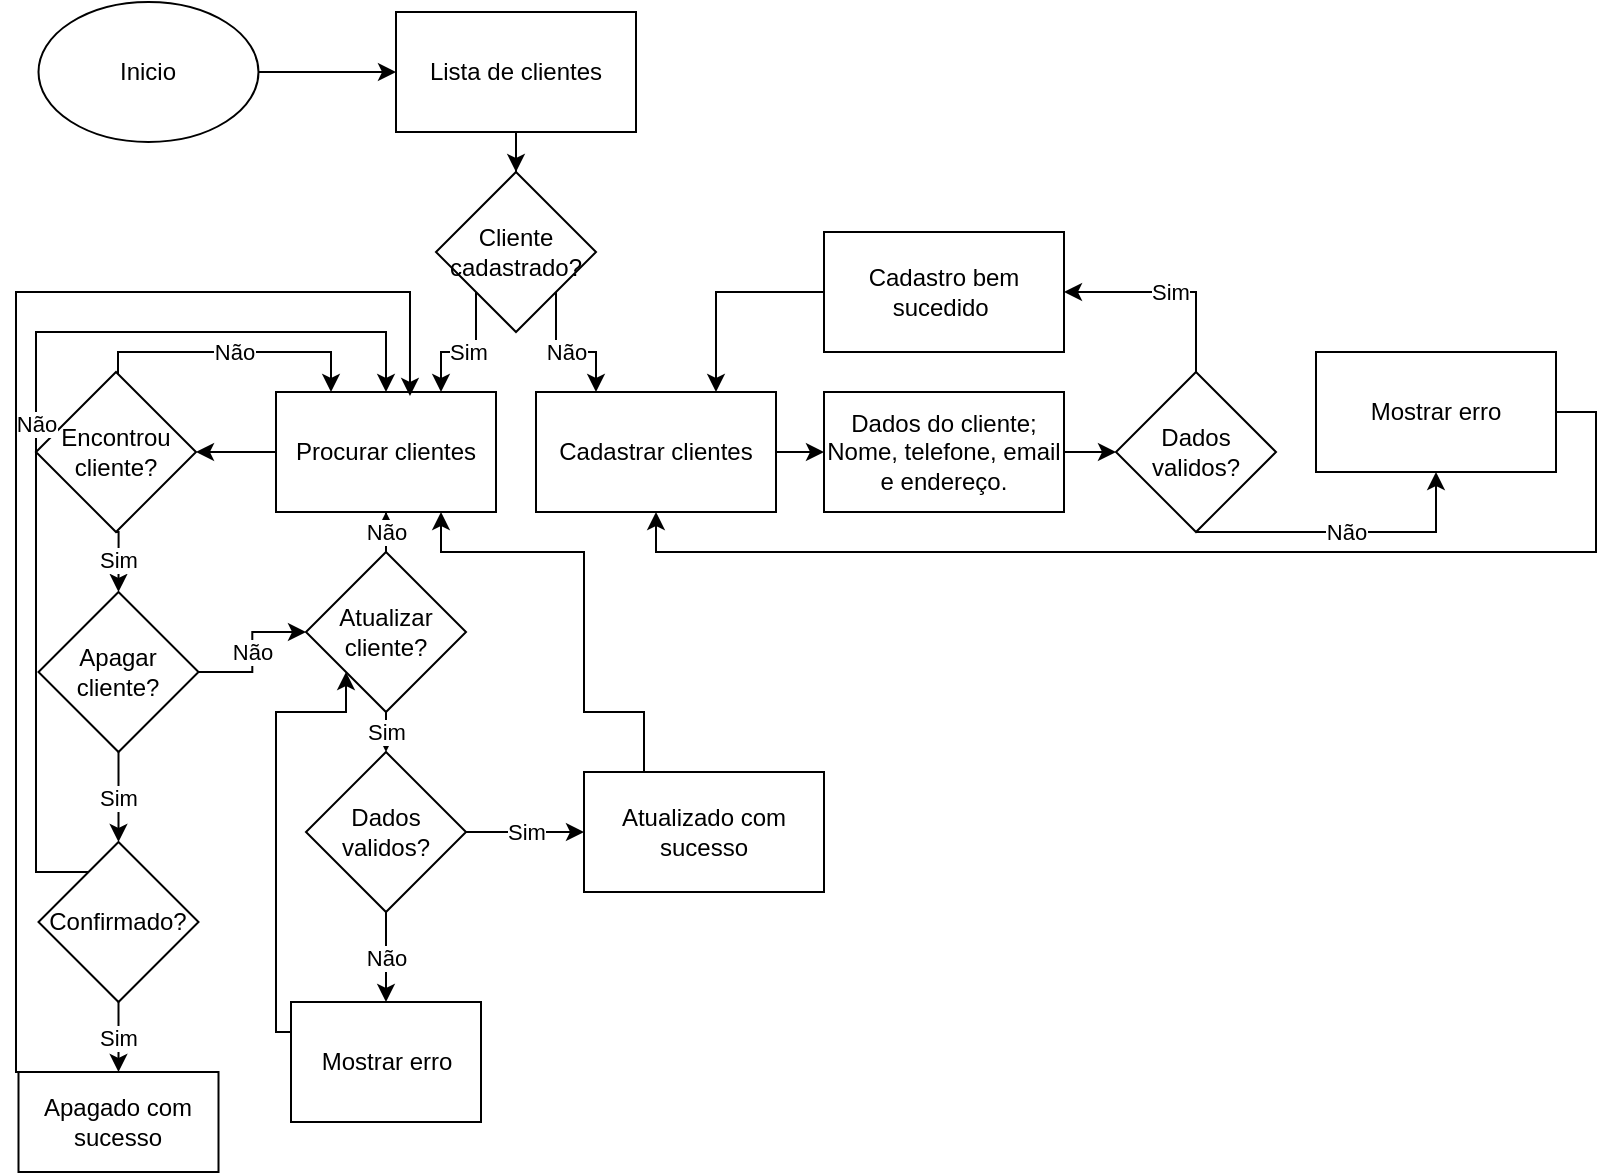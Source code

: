 <mxfile version="24.4.9" type="device" pages="6">
  <diagram name="Página-1" id="mab60y0g9BIxzLfjdxpM">
    <mxGraphModel dx="1434" dy="782" grid="1" gridSize="10" guides="1" tooltips="1" connect="1" arrows="1" fold="1" page="1" pageScale="1" pageWidth="827" pageHeight="1169" math="0" shadow="0">
      <root>
        <mxCell id="0" />
        <mxCell id="1" parent="0" />
        <mxCell id="9ZjnTT0w3MI4GpvlhG_B-3" style="edgeStyle=orthogonalEdgeStyle;rounded=0;orthogonalLoop=1;jettySize=auto;html=1;exitX=1;exitY=0.5;exitDx=0;exitDy=0;" parent="1" source="9ZjnTT0w3MI4GpvlhG_B-1" target="9ZjnTT0w3MI4GpvlhG_B-2" edge="1">
          <mxGeometry relative="1" as="geometry" />
        </mxCell>
        <mxCell id="9ZjnTT0w3MI4GpvlhG_B-1" value="Inicio" style="ellipse;whiteSpace=wrap;html=1;" parent="1" vertex="1">
          <mxGeometry x="21.25" y="5" width="110" height="70" as="geometry" />
        </mxCell>
        <mxCell id="RPzRg4d4vbEzAeHYb3Nj-3" style="edgeStyle=orthogonalEdgeStyle;rounded=0;orthogonalLoop=1;jettySize=auto;html=1;entryX=0.5;entryY=0;entryDx=0;entryDy=0;" parent="1" source="9ZjnTT0w3MI4GpvlhG_B-2" target="RPzRg4d4vbEzAeHYb3Nj-1" edge="1">
          <mxGeometry relative="1" as="geometry" />
        </mxCell>
        <mxCell id="9ZjnTT0w3MI4GpvlhG_B-2" value="Lista de clientes" style="rounded=0;whiteSpace=wrap;html=1;" parent="1" vertex="1">
          <mxGeometry x="200" y="10" width="120" height="60" as="geometry" />
        </mxCell>
        <mxCell id="9ZjnTT0w3MI4GpvlhG_B-7" style="edgeStyle=orthogonalEdgeStyle;rounded=0;orthogonalLoop=1;jettySize=auto;html=1;exitX=1;exitY=0.5;exitDx=0;exitDy=0;entryX=0;entryY=0.5;entryDx=0;entryDy=0;" parent="1" source="9ZjnTT0w3MI4GpvlhG_B-4" target="9ZjnTT0w3MI4GpvlhG_B-6" edge="1">
          <mxGeometry relative="1" as="geometry" />
        </mxCell>
        <mxCell id="9ZjnTT0w3MI4GpvlhG_B-4" value="Dados do cliente; Nome, telefone, email e endereço." style="rounded=0;whiteSpace=wrap;html=1;" parent="1" vertex="1">
          <mxGeometry x="414" y="200" width="120" height="60" as="geometry" />
        </mxCell>
        <mxCell id="oj0tM93XCMbd65IzXa3I-1" value="Sim" style="edgeStyle=orthogonalEdgeStyle;rounded=0;orthogonalLoop=1;jettySize=auto;html=1;exitX=0.5;exitY=0;exitDx=0;exitDy=0;entryX=1;entryY=0.5;entryDx=0;entryDy=0;" parent="1" source="9ZjnTT0w3MI4GpvlhG_B-6" target="yef1o6NZn2H_A7KWvMYI-4" edge="1">
          <mxGeometry relative="1" as="geometry">
            <mxPoint x="650" y="120" as="targetPoint" />
          </mxGeometry>
        </mxCell>
        <mxCell id="oj0tM93XCMbd65IzXa3I-2" value="Não" style="edgeStyle=orthogonalEdgeStyle;rounded=0;orthogonalLoop=1;jettySize=auto;html=1;" parent="1" source="9ZjnTT0w3MI4GpvlhG_B-6" target="yef1o6NZn2H_A7KWvMYI-1" edge="1">
          <mxGeometry relative="1" as="geometry">
            <mxPoint x="700" y="280" as="targetPoint" />
            <Array as="points">
              <mxPoint x="590" y="270" />
              <mxPoint x="720" y="270" />
            </Array>
          </mxGeometry>
        </mxCell>
        <mxCell id="9ZjnTT0w3MI4GpvlhG_B-6" value="Dados validos?" style="rhombus;whiteSpace=wrap;html=1;" parent="1" vertex="1">
          <mxGeometry x="560" y="190" width="80" height="80" as="geometry" />
        </mxCell>
        <mxCell id="oj0tM93XCMbd65IzXa3I-42" style="edgeStyle=orthogonalEdgeStyle;rounded=0;orthogonalLoop=1;jettySize=auto;html=1;exitX=0;exitY=0.5;exitDx=0;exitDy=0;entryX=1;entryY=0.5;entryDx=0;entryDy=0;" parent="1" source="9ZjnTT0w3MI4GpvlhG_B-10" target="yef1o6NZn2H_A7KWvMYI-11" edge="1">
          <mxGeometry relative="1" as="geometry">
            <mxPoint x="112.5" y="210" as="targetPoint" />
          </mxGeometry>
        </mxCell>
        <mxCell id="9ZjnTT0w3MI4GpvlhG_B-10" value="Procurar clientes" style="rounded=0;whiteSpace=wrap;html=1;" parent="1" vertex="1">
          <mxGeometry x="140" y="200" width="110" height="60" as="geometry" />
        </mxCell>
        <mxCell id="9ZjnTT0w3MI4GpvlhG_B-34" style="edgeStyle=orthogonalEdgeStyle;rounded=0;orthogonalLoop=1;jettySize=auto;html=1;exitX=1;exitY=0.5;exitDx=0;exitDy=0;entryX=0;entryY=0.5;entryDx=0;entryDy=0;" parent="1" source="9ZjnTT0w3MI4GpvlhG_B-13" target="9ZjnTT0w3MI4GpvlhG_B-4" edge="1">
          <mxGeometry relative="1" as="geometry" />
        </mxCell>
        <mxCell id="9ZjnTT0w3MI4GpvlhG_B-13" value="Cadastrar clientes" style="rounded=0;whiteSpace=wrap;html=1;" parent="1" vertex="1">
          <mxGeometry x="270" y="200" width="120" height="60" as="geometry" />
        </mxCell>
        <mxCell id="yef1o6NZn2H_A7KWvMYI-29" value="Não" style="edgeStyle=orthogonalEdgeStyle;rounded=0;orthogonalLoop=1;jettySize=auto;html=1;exitX=0.5;exitY=1;exitDx=0;exitDy=0;entryX=0.5;entryY=0;entryDx=0;entryDy=0;" parent="1" source="9ZjnTT0w3MI4GpvlhG_B-32" target="yef1o6NZn2H_A7KWvMYI-6" edge="1">
          <mxGeometry relative="1" as="geometry" />
        </mxCell>
        <mxCell id="yef1o6NZn2H_A7KWvMYI-31" value="Sim" style="edgeStyle=orthogonalEdgeStyle;rounded=0;orthogonalLoop=1;jettySize=auto;html=1;exitX=1;exitY=0.5;exitDx=0;exitDy=0;entryX=0;entryY=0.5;entryDx=0;entryDy=0;" parent="1" source="9ZjnTT0w3MI4GpvlhG_B-32" target="yef1o6NZn2H_A7KWvMYI-8" edge="1">
          <mxGeometry relative="1" as="geometry" />
        </mxCell>
        <mxCell id="9ZjnTT0w3MI4GpvlhG_B-32" value="Dados validos?" style="rhombus;whiteSpace=wrap;html=1;" parent="1" vertex="1">
          <mxGeometry x="155" y="380" width="80" height="80" as="geometry" />
        </mxCell>
        <mxCell id="yef1o6NZn2H_A7KWvMYI-2" style="edgeStyle=orthogonalEdgeStyle;rounded=0;orthogonalLoop=1;jettySize=auto;html=1;exitX=1;exitY=0.5;exitDx=0;exitDy=0;entryX=0.5;entryY=1;entryDx=0;entryDy=0;" parent="1" source="yef1o6NZn2H_A7KWvMYI-1" target="9ZjnTT0w3MI4GpvlhG_B-13" edge="1">
          <mxGeometry relative="1" as="geometry">
            <Array as="points">
              <mxPoint x="800" y="210" />
              <mxPoint x="800" y="280" />
              <mxPoint x="330" y="280" />
            </Array>
          </mxGeometry>
        </mxCell>
        <mxCell id="yef1o6NZn2H_A7KWvMYI-1" value="Mostrar erro" style="rounded=0;whiteSpace=wrap;html=1;" parent="1" vertex="1">
          <mxGeometry x="660" y="180" width="120" height="60" as="geometry" />
        </mxCell>
        <mxCell id="yef1o6NZn2H_A7KWvMYI-5" style="edgeStyle=orthogonalEdgeStyle;rounded=0;orthogonalLoop=1;jettySize=auto;html=1;exitX=0;exitY=0.5;exitDx=0;exitDy=0;entryX=0.75;entryY=0;entryDx=0;entryDy=0;" parent="1" source="yef1o6NZn2H_A7KWvMYI-4" target="9ZjnTT0w3MI4GpvlhG_B-13" edge="1">
          <mxGeometry relative="1" as="geometry" />
        </mxCell>
        <mxCell id="yef1o6NZn2H_A7KWvMYI-4" value="Cadastro bem sucedido&amp;nbsp;" style="rounded=0;whiteSpace=wrap;html=1;" parent="1" vertex="1">
          <mxGeometry x="414" y="120" width="120" height="60" as="geometry" />
        </mxCell>
        <mxCell id="yef1o6NZn2H_A7KWvMYI-30" style="edgeStyle=orthogonalEdgeStyle;rounded=0;orthogonalLoop=1;jettySize=auto;html=1;exitX=0;exitY=0.25;exitDx=0;exitDy=0;entryX=0;entryY=1;entryDx=0;entryDy=0;" parent="1" source="yef1o6NZn2H_A7KWvMYI-6" target="yef1o6NZn2H_A7KWvMYI-18" edge="1">
          <mxGeometry relative="1" as="geometry">
            <Array as="points">
              <mxPoint x="140" y="520" />
              <mxPoint x="140" y="360" />
              <mxPoint x="175" y="360" />
            </Array>
          </mxGeometry>
        </mxCell>
        <mxCell id="yef1o6NZn2H_A7KWvMYI-6" value="Mostrar erro" style="rounded=0;whiteSpace=wrap;html=1;" parent="1" vertex="1">
          <mxGeometry x="147.5" y="505" width="95" height="60" as="geometry" />
        </mxCell>
        <mxCell id="yef1o6NZn2H_A7KWvMYI-32" style="edgeStyle=orthogonalEdgeStyle;rounded=0;orthogonalLoop=1;jettySize=auto;html=1;exitX=0.25;exitY=0;exitDx=0;exitDy=0;entryX=0.75;entryY=1;entryDx=0;entryDy=0;" parent="1" source="yef1o6NZn2H_A7KWvMYI-8" target="9ZjnTT0w3MI4GpvlhG_B-10" edge="1">
          <mxGeometry relative="1" as="geometry">
            <Array as="points">
              <mxPoint x="324" y="360" />
              <mxPoint x="294" y="360" />
              <mxPoint x="294" y="280" />
              <mxPoint x="223" y="280" />
            </Array>
          </mxGeometry>
        </mxCell>
        <mxCell id="yef1o6NZn2H_A7KWvMYI-8" value="Atualizado com sucesso" style="rounded=0;whiteSpace=wrap;html=1;" parent="1" vertex="1">
          <mxGeometry x="294" y="390" width="120" height="60" as="geometry" />
        </mxCell>
        <mxCell id="yef1o6NZn2H_A7KWvMYI-14" value="Não" style="edgeStyle=orthogonalEdgeStyle;rounded=0;orthogonalLoop=1;jettySize=auto;html=1;entryX=0.25;entryY=0;entryDx=0;entryDy=0;" parent="1" source="yef1o6NZn2H_A7KWvMYI-11" target="9ZjnTT0w3MI4GpvlhG_B-10" edge="1">
          <mxGeometry relative="1" as="geometry">
            <Array as="points">
              <mxPoint x="61" y="180" />
              <mxPoint x="168" y="180" />
            </Array>
          </mxGeometry>
        </mxCell>
        <mxCell id="yef1o6NZn2H_A7KWvMYI-17" value="Sim" style="edgeStyle=orthogonalEdgeStyle;rounded=0;orthogonalLoop=1;jettySize=auto;html=1;exitX=0.5;exitY=1;exitDx=0;exitDy=0;entryX=0.5;entryY=0;entryDx=0;entryDy=0;" parent="1" source="yef1o6NZn2H_A7KWvMYI-11" target="yef1o6NZn2H_A7KWvMYI-16" edge="1">
          <mxGeometry relative="1" as="geometry" />
        </mxCell>
        <mxCell id="yef1o6NZn2H_A7KWvMYI-11" value="Encontrou cliente?" style="rhombus;whiteSpace=wrap;html=1;" parent="1" vertex="1">
          <mxGeometry x="20" y="190" width="80" height="80" as="geometry" />
        </mxCell>
        <mxCell id="yef1o6NZn2H_A7KWvMYI-19" value="Não" style="edgeStyle=orthogonalEdgeStyle;rounded=0;orthogonalLoop=1;jettySize=auto;html=1;exitX=1;exitY=0.5;exitDx=0;exitDy=0;entryX=0;entryY=0.5;entryDx=0;entryDy=0;" parent="1" source="yef1o6NZn2H_A7KWvMYI-16" target="yef1o6NZn2H_A7KWvMYI-18" edge="1">
          <mxGeometry relative="1" as="geometry" />
        </mxCell>
        <mxCell id="yef1o6NZn2H_A7KWvMYI-23" value="Sim" style="edgeStyle=orthogonalEdgeStyle;rounded=0;orthogonalLoop=1;jettySize=auto;html=1;" parent="1" source="yef1o6NZn2H_A7KWvMYI-16" target="yef1o6NZn2H_A7KWvMYI-22" edge="1">
          <mxGeometry relative="1" as="geometry" />
        </mxCell>
        <mxCell id="yef1o6NZn2H_A7KWvMYI-16" value="Apagar cliente?" style="rhombus;whiteSpace=wrap;html=1;" parent="1" vertex="1">
          <mxGeometry x="21.25" y="300" width="80" height="80" as="geometry" />
        </mxCell>
        <mxCell id="yef1o6NZn2H_A7KWvMYI-21" value="Não" style="edgeStyle=orthogonalEdgeStyle;rounded=0;orthogonalLoop=1;jettySize=auto;html=1;entryX=0.5;entryY=1;entryDx=0;entryDy=0;" parent="1" source="yef1o6NZn2H_A7KWvMYI-18" target="9ZjnTT0w3MI4GpvlhG_B-10" edge="1">
          <mxGeometry relative="1" as="geometry" />
        </mxCell>
        <mxCell id="yef1o6NZn2H_A7KWvMYI-28" value="Sim" style="edgeStyle=orthogonalEdgeStyle;rounded=0;orthogonalLoop=1;jettySize=auto;html=1;exitX=0.5;exitY=1;exitDx=0;exitDy=0;entryX=0.5;entryY=0;entryDx=0;entryDy=0;" parent="1" source="yef1o6NZn2H_A7KWvMYI-18" target="9ZjnTT0w3MI4GpvlhG_B-32" edge="1">
          <mxGeometry relative="1" as="geometry" />
        </mxCell>
        <mxCell id="yef1o6NZn2H_A7KWvMYI-18" value="Atualizar cliente?" style="rhombus;whiteSpace=wrap;html=1;" parent="1" vertex="1">
          <mxGeometry x="155" y="280" width="80" height="80" as="geometry" />
        </mxCell>
        <mxCell id="yef1o6NZn2H_A7KWvMYI-25" value="Sim" style="edgeStyle=orthogonalEdgeStyle;rounded=0;orthogonalLoop=1;jettySize=auto;html=1;exitX=0.5;exitY=1;exitDx=0;exitDy=0;entryX=0.5;entryY=0;entryDx=0;entryDy=0;" parent="1" source="yef1o6NZn2H_A7KWvMYI-22" target="yef1o6NZn2H_A7KWvMYI-24" edge="1">
          <mxGeometry relative="1" as="geometry" />
        </mxCell>
        <mxCell id="yef1o6NZn2H_A7KWvMYI-26" value="Não" style="edgeStyle=orthogonalEdgeStyle;rounded=0;orthogonalLoop=1;jettySize=auto;html=1;entryX=0.5;entryY=0;entryDx=0;entryDy=0;" parent="1" source="yef1o6NZn2H_A7KWvMYI-22" target="9ZjnTT0w3MI4GpvlhG_B-10" edge="1">
          <mxGeometry relative="1" as="geometry">
            <mxPoint x="20" y="150" as="targetPoint" />
            <Array as="points">
              <mxPoint x="20" y="440" />
              <mxPoint x="20" y="170" />
              <mxPoint x="195" y="170" />
            </Array>
          </mxGeometry>
        </mxCell>
        <mxCell id="yef1o6NZn2H_A7KWvMYI-22" value="Confirmado?" style="rhombus;whiteSpace=wrap;html=1;" parent="1" vertex="1">
          <mxGeometry x="21.25" y="425" width="80" height="80" as="geometry" />
        </mxCell>
        <mxCell id="yef1o6NZn2H_A7KWvMYI-24" value="Apagado com sucesso" style="rounded=0;whiteSpace=wrap;html=1;" parent="1" vertex="1">
          <mxGeometry x="11.25" y="540" width="100" height="50" as="geometry" />
        </mxCell>
        <mxCell id="yef1o6NZn2H_A7KWvMYI-27" style="edgeStyle=orthogonalEdgeStyle;rounded=0;orthogonalLoop=1;jettySize=auto;html=1;exitX=0;exitY=0;exitDx=0;exitDy=0;entryX=0.609;entryY=0.033;entryDx=0;entryDy=0;entryPerimeter=0;" parent="1" source="yef1o6NZn2H_A7KWvMYI-24" target="9ZjnTT0w3MI4GpvlhG_B-10" edge="1">
          <mxGeometry relative="1" as="geometry">
            <mxPoint x="207" y="180" as="targetPoint" />
            <Array as="points">
              <mxPoint x="10" y="540" />
              <mxPoint x="10" y="150" />
              <mxPoint x="207" y="150" />
            </Array>
          </mxGeometry>
        </mxCell>
        <mxCell id="RPzRg4d4vbEzAeHYb3Nj-5" value="Não" style="edgeStyle=orthogonalEdgeStyle;rounded=0;orthogonalLoop=1;jettySize=auto;html=1;exitX=1;exitY=1;exitDx=0;exitDy=0;entryX=0.25;entryY=0;entryDx=0;entryDy=0;" parent="1" source="RPzRg4d4vbEzAeHYb3Nj-1" target="9ZjnTT0w3MI4GpvlhG_B-13" edge="1">
          <mxGeometry relative="1" as="geometry">
            <Array as="points">
              <mxPoint x="280" y="180" />
              <mxPoint x="300" y="180" />
            </Array>
          </mxGeometry>
        </mxCell>
        <mxCell id="RPzRg4d4vbEzAeHYb3Nj-1" value="Cliente cadastrado?" style="rhombus;whiteSpace=wrap;html=1;" parent="1" vertex="1">
          <mxGeometry x="220" y="90" width="80" height="80" as="geometry" />
        </mxCell>
        <mxCell id="RPzRg4d4vbEzAeHYb3Nj-4" value="Sim" style="edgeStyle=orthogonalEdgeStyle;rounded=0;orthogonalLoop=1;jettySize=auto;html=1;exitX=0;exitY=1;exitDx=0;exitDy=0;entryX=0.75;entryY=0;entryDx=0;entryDy=0;" parent="1" source="RPzRg4d4vbEzAeHYb3Nj-1" target="9ZjnTT0w3MI4GpvlhG_B-10" edge="1">
          <mxGeometry relative="1" as="geometry">
            <Array as="points">
              <mxPoint x="240" y="180" />
              <mxPoint x="223" y="180" />
            </Array>
          </mxGeometry>
        </mxCell>
      </root>
    </mxGraphModel>
  </diagram>
  <diagram id="IjJlqsvJGofWrVWf3G4w" name="Página-2">
    <mxGraphModel dx="1434" dy="782" grid="1" gridSize="10" guides="1" tooltips="1" connect="1" arrows="1" fold="1" page="1" pageScale="1" pageWidth="827" pageHeight="1169" math="0" shadow="0">
      <root>
        <mxCell id="0" />
        <mxCell id="1" parent="0" />
        <mxCell id="PlYjLFIuy9nCugvaB1i1-19" value="SIM" style="edgeStyle=orthogonalEdgeStyle;rounded=0;orthogonalLoop=1;jettySize=auto;html=1;entryX=1;entryY=0.25;entryDx=0;entryDy=0;" parent="1" edge="1">
          <mxGeometry relative="1" as="geometry">
            <Array as="points">
              <mxPoint x="760" y="250" />
              <mxPoint x="760" y="55" />
            </Array>
            <mxPoint x="330" y="55" as="targetPoint" />
          </mxGeometry>
        </mxCell>
        <mxCell id="dn4988suvcBACxyeZeVZ-1" style="edgeStyle=orthogonalEdgeStyle;rounded=0;orthogonalLoop=1;jettySize=auto;html=1;exitX=1;exitY=0.5;exitDx=0;exitDy=0;" parent="1" source="dn4988suvcBACxyeZeVZ-2" target="dn4988suvcBACxyeZeVZ-5" edge="1">
          <mxGeometry relative="1" as="geometry" />
        </mxCell>
        <mxCell id="dn4988suvcBACxyeZeVZ-2" value="Inicio" style="ellipse;whiteSpace=wrap;html=1;" parent="1" vertex="1">
          <mxGeometry x="21.25" y="10" width="100" height="70" as="geometry" />
        </mxCell>
        <mxCell id="dB4CB1S0OAf7AKgRNOVP-5" style="edgeStyle=orthogonalEdgeStyle;rounded=0;orthogonalLoop=1;jettySize=auto;html=1;exitX=0.5;exitY=1;exitDx=0;exitDy=0;entryX=0.5;entryY=0;entryDx=0;entryDy=0;" edge="1" parent="1" source="dn4988suvcBACxyeZeVZ-5" target="dB4CB1S0OAf7AKgRNOVP-1">
          <mxGeometry relative="1" as="geometry" />
        </mxCell>
        <mxCell id="dn4988suvcBACxyeZeVZ-5" value="Lista de fornecedores" style="rounded=0;whiteSpace=wrap;html=1;" parent="1" vertex="1">
          <mxGeometry x="200" y="15" width="120" height="60" as="geometry" />
        </mxCell>
        <mxCell id="dn4988suvcBACxyeZeVZ-6" style="edgeStyle=orthogonalEdgeStyle;rounded=0;orthogonalLoop=1;jettySize=auto;html=1;exitX=1;exitY=0.5;exitDx=0;exitDy=0;entryX=0;entryY=0.5;entryDx=0;entryDy=0;" parent="1" source="dn4988suvcBACxyeZeVZ-7" target="dn4988suvcBACxyeZeVZ-10" edge="1">
          <mxGeometry relative="1" as="geometry" />
        </mxCell>
        <mxCell id="dn4988suvcBACxyeZeVZ-7" value="Dados do fornecedor Nome, telefone e email" style="rounded=0;whiteSpace=wrap;html=1;" parent="1" vertex="1">
          <mxGeometry x="414" y="180" width="120" height="60" as="geometry" />
        </mxCell>
        <mxCell id="dn4988suvcBACxyeZeVZ-8" value="Sim" style="edgeStyle=orthogonalEdgeStyle;rounded=0;orthogonalLoop=1;jettySize=auto;html=1;exitX=0.5;exitY=0;exitDx=0;exitDy=0;entryX=1;entryY=0.5;entryDx=0;entryDy=0;" parent="1" source="dn4988suvcBACxyeZeVZ-10" target="dn4988suvcBACxyeZeVZ-21" edge="1">
          <mxGeometry relative="1" as="geometry">
            <mxPoint x="650" y="120" as="targetPoint" />
          </mxGeometry>
        </mxCell>
        <mxCell id="dn4988suvcBACxyeZeVZ-9" value="Não" style="edgeStyle=orthogonalEdgeStyle;rounded=0;orthogonalLoop=1;jettySize=auto;html=1;" parent="1" source="dn4988suvcBACxyeZeVZ-10" target="dn4988suvcBACxyeZeVZ-19" edge="1">
          <mxGeometry relative="1" as="geometry">
            <mxPoint x="700" y="280" as="targetPoint" />
            <Array as="points">
              <mxPoint x="590" y="270" />
              <mxPoint x="720" y="270" />
            </Array>
          </mxGeometry>
        </mxCell>
        <mxCell id="dn4988suvcBACxyeZeVZ-10" value="Dados validos?" style="rhombus;whiteSpace=wrap;html=1;" parent="1" vertex="1">
          <mxGeometry x="550" y="170" width="80" height="80" as="geometry" />
        </mxCell>
        <mxCell id="dn4988suvcBACxyeZeVZ-11" style="edgeStyle=orthogonalEdgeStyle;rounded=0;orthogonalLoop=1;jettySize=auto;html=1;exitX=0;exitY=0.5;exitDx=0;exitDy=0;entryX=1;entryY=0.5;entryDx=0;entryDy=0;" parent="1" source="dn4988suvcBACxyeZeVZ-12" target="dn4988suvcBACxyeZeVZ-28" edge="1">
          <mxGeometry relative="1" as="geometry">
            <mxPoint x="112.5" y="210" as="targetPoint" />
          </mxGeometry>
        </mxCell>
        <mxCell id="dn4988suvcBACxyeZeVZ-12" value="Procurar fornecedores" style="rounded=0;whiteSpace=wrap;html=1;" parent="1" vertex="1">
          <mxGeometry x="132.5" y="210" width="110" height="60" as="geometry" />
        </mxCell>
        <mxCell id="dn4988suvcBACxyeZeVZ-13" style="edgeStyle=orthogonalEdgeStyle;rounded=0;orthogonalLoop=1;jettySize=auto;html=1;exitX=1;exitY=0.5;exitDx=0;exitDy=0;entryX=0;entryY=0.5;entryDx=0;entryDy=0;" parent="1" source="dn4988suvcBACxyeZeVZ-14" target="dn4988suvcBACxyeZeVZ-7" edge="1">
          <mxGeometry relative="1" as="geometry" />
        </mxCell>
        <mxCell id="dn4988suvcBACxyeZeVZ-14" value="Cadastrar fornecedor" style="rounded=0;whiteSpace=wrap;html=1;" parent="1" vertex="1">
          <mxGeometry x="270" y="180" width="120" height="60" as="geometry" />
        </mxCell>
        <mxCell id="dn4988suvcBACxyeZeVZ-15" value="Não" style="edgeStyle=orthogonalEdgeStyle;rounded=0;orthogonalLoop=1;jettySize=auto;html=1;exitX=0.5;exitY=1;exitDx=0;exitDy=0;entryX=0.5;entryY=0;entryDx=0;entryDy=0;" parent="1" source="dn4988suvcBACxyeZeVZ-17" target="dn4988suvcBACxyeZeVZ-23" edge="1">
          <mxGeometry relative="1" as="geometry" />
        </mxCell>
        <mxCell id="dn4988suvcBACxyeZeVZ-16" value="Sim" style="edgeStyle=orthogonalEdgeStyle;rounded=0;orthogonalLoop=1;jettySize=auto;html=1;exitX=1;exitY=0.5;exitDx=0;exitDy=0;entryX=0;entryY=0.5;entryDx=0;entryDy=0;" parent="1" source="dn4988suvcBACxyeZeVZ-17" target="dn4988suvcBACxyeZeVZ-25" edge="1">
          <mxGeometry relative="1" as="geometry" />
        </mxCell>
        <mxCell id="dn4988suvcBACxyeZeVZ-17" value="Dados validos?" style="rhombus;whiteSpace=wrap;html=1;" parent="1" vertex="1">
          <mxGeometry x="147.5" y="440" width="80" height="80" as="geometry" />
        </mxCell>
        <mxCell id="dn4988suvcBACxyeZeVZ-18" style="edgeStyle=orthogonalEdgeStyle;rounded=0;orthogonalLoop=1;jettySize=auto;html=1;exitX=1;exitY=0.5;exitDx=0;exitDy=0;entryX=0.5;entryY=1;entryDx=0;entryDy=0;" parent="1" source="dn4988suvcBACxyeZeVZ-19" target="dn4988suvcBACxyeZeVZ-14" edge="1">
          <mxGeometry relative="1" as="geometry">
            <Array as="points">
              <mxPoint x="800" y="210" />
              <mxPoint x="800" y="280" />
              <mxPoint x="330" y="280" />
            </Array>
          </mxGeometry>
        </mxCell>
        <mxCell id="dn4988suvcBACxyeZeVZ-19" value="Mostrar erro" style="rounded=0;whiteSpace=wrap;html=1;" parent="1" vertex="1">
          <mxGeometry x="660" y="180" width="120" height="60" as="geometry" />
        </mxCell>
        <mxCell id="dn4988suvcBACxyeZeVZ-20" style="edgeStyle=orthogonalEdgeStyle;rounded=0;orthogonalLoop=1;jettySize=auto;html=1;exitX=0;exitY=0.5;exitDx=0;exitDy=0;entryX=0.75;entryY=0;entryDx=0;entryDy=0;" parent="1" source="dn4988suvcBACxyeZeVZ-21" target="dn4988suvcBACxyeZeVZ-14" edge="1">
          <mxGeometry relative="1" as="geometry" />
        </mxCell>
        <mxCell id="dn4988suvcBACxyeZeVZ-21" value="Cadastro bem sucedido&amp;nbsp;" style="rounded=0;whiteSpace=wrap;html=1;" parent="1" vertex="1">
          <mxGeometry x="414" y="100" width="120" height="60" as="geometry" />
        </mxCell>
        <mxCell id="dn4988suvcBACxyeZeVZ-22" style="edgeStyle=orthogonalEdgeStyle;rounded=0;orthogonalLoop=1;jettySize=auto;html=1;exitX=0;exitY=0.25;exitDx=0;exitDy=0;entryX=0;entryY=1;entryDx=0;entryDy=0;" parent="1" source="dn4988suvcBACxyeZeVZ-23" target="dn4988suvcBACxyeZeVZ-34" edge="1">
          <mxGeometry relative="1" as="geometry">
            <Array as="points">
              <mxPoint x="140" y="520" />
              <mxPoint x="140" y="340" />
            </Array>
          </mxGeometry>
        </mxCell>
        <mxCell id="dn4988suvcBACxyeZeVZ-23" value="Mostrar erro" style="rounded=0;whiteSpace=wrap;html=1;" parent="1" vertex="1">
          <mxGeometry x="140" y="555" width="95" height="60" as="geometry" />
        </mxCell>
        <mxCell id="dn4988suvcBACxyeZeVZ-24" style="edgeStyle=orthogonalEdgeStyle;rounded=0;orthogonalLoop=1;jettySize=auto;html=1;exitX=0;exitY=0;exitDx=0;exitDy=0;entryX=0.75;entryY=1;entryDx=0;entryDy=0;" parent="1" source="dn4988suvcBACxyeZeVZ-25" target="dn4988suvcBACxyeZeVZ-12" edge="1">
          <mxGeometry relative="1" as="geometry">
            <Array as="points">
              <mxPoint x="294" y="280" />
              <mxPoint x="223" y="280" />
            </Array>
          </mxGeometry>
        </mxCell>
        <mxCell id="dn4988suvcBACxyeZeVZ-25" value="Atualizado com sucesso" style="rounded=0;whiteSpace=wrap;html=1;" parent="1" vertex="1">
          <mxGeometry x="294" y="390" width="120" height="60" as="geometry" />
        </mxCell>
        <mxCell id="dn4988suvcBACxyeZeVZ-27" value="Sim" style="edgeStyle=orthogonalEdgeStyle;rounded=0;orthogonalLoop=1;jettySize=auto;html=1;exitX=0.5;exitY=1;exitDx=0;exitDy=0;entryX=0.5;entryY=0;entryDx=0;entryDy=0;" parent="1" source="dn4988suvcBACxyeZeVZ-28" target="dn4988suvcBACxyeZeVZ-31" edge="1">
          <mxGeometry relative="1" as="geometry" />
        </mxCell>
        <mxCell id="dB4CB1S0OAf7AKgRNOVP-2" value="Não" style="edgeStyle=orthogonalEdgeStyle;rounded=0;orthogonalLoop=1;jettySize=auto;html=1;entryX=0.25;entryY=0;entryDx=0;entryDy=0;" edge="1" parent="1" source="dn4988suvcBACxyeZeVZ-28" target="dn4988suvcBACxyeZeVZ-12">
          <mxGeometry relative="1" as="geometry">
            <Array as="points">
              <mxPoint x="61" y="180" />
              <mxPoint x="160" y="180" />
            </Array>
          </mxGeometry>
        </mxCell>
        <mxCell id="dn4988suvcBACxyeZeVZ-28" value="Encontrou fornecedor?" style="rhombus;whiteSpace=wrap;html=1;" parent="1" vertex="1">
          <mxGeometry x="21.25" y="200" width="80" height="80" as="geometry" />
        </mxCell>
        <mxCell id="dn4988suvcBACxyeZeVZ-29" value="Não" style="edgeStyle=orthogonalEdgeStyle;rounded=0;orthogonalLoop=1;jettySize=auto;html=1;exitX=1;exitY=0.5;exitDx=0;exitDy=0;entryX=0;entryY=0.5;entryDx=0;entryDy=0;" parent="1" source="dn4988suvcBACxyeZeVZ-31" target="dn4988suvcBACxyeZeVZ-34" edge="1">
          <mxGeometry relative="1" as="geometry" />
        </mxCell>
        <mxCell id="dn4988suvcBACxyeZeVZ-30" value="Sim" style="edgeStyle=orthogonalEdgeStyle;rounded=0;orthogonalLoop=1;jettySize=auto;html=1;" parent="1" source="dn4988suvcBACxyeZeVZ-31" target="dn4988suvcBACxyeZeVZ-37" edge="1">
          <mxGeometry relative="1" as="geometry" />
        </mxCell>
        <mxCell id="dn4988suvcBACxyeZeVZ-31" value="Apagar fornecedor?" style="rhombus;whiteSpace=wrap;html=1;" parent="1" vertex="1">
          <mxGeometry x="21.25" y="310" width="80" height="80" as="geometry" />
        </mxCell>
        <mxCell id="dn4988suvcBACxyeZeVZ-32" value="Não" style="edgeStyle=orthogonalEdgeStyle;rounded=0;orthogonalLoop=1;jettySize=auto;html=1;entryX=0.5;entryY=1;entryDx=0;entryDy=0;" parent="1" source="dn4988suvcBACxyeZeVZ-34" target="dn4988suvcBACxyeZeVZ-12" edge="1">
          <mxGeometry relative="1" as="geometry" />
        </mxCell>
        <mxCell id="dn4988suvcBACxyeZeVZ-33" value="Sim" style="edgeStyle=orthogonalEdgeStyle;rounded=0;orthogonalLoop=1;jettySize=auto;html=1;exitX=0.5;exitY=1;exitDx=0;exitDy=0;entryX=0.5;entryY=0;entryDx=0;entryDy=0;" parent="1" source="dn4988suvcBACxyeZeVZ-34" target="dn4988suvcBACxyeZeVZ-17" edge="1">
          <mxGeometry relative="1" as="geometry" />
        </mxCell>
        <mxCell id="dn4988suvcBACxyeZeVZ-34" value="Atualizar fornecedor?" style="rhombus;whiteSpace=wrap;html=1;" parent="1" vertex="1">
          <mxGeometry x="147.5" y="310" width="80" height="80" as="geometry" />
        </mxCell>
        <mxCell id="dn4988suvcBACxyeZeVZ-35" value="Sim" style="edgeStyle=orthogonalEdgeStyle;rounded=0;orthogonalLoop=1;jettySize=auto;html=1;exitX=0.5;exitY=1;exitDx=0;exitDy=0;entryX=0.5;entryY=0;entryDx=0;entryDy=0;" parent="1" source="dn4988suvcBACxyeZeVZ-37" target="dn4988suvcBACxyeZeVZ-38" edge="1">
          <mxGeometry relative="1" as="geometry" />
        </mxCell>
        <mxCell id="dB4CB1S0OAf7AKgRNOVP-3" value="Não" style="edgeStyle=orthogonalEdgeStyle;rounded=0;orthogonalLoop=1;jettySize=auto;html=1;exitX=0;exitY=0;exitDx=0;exitDy=0;entryX=0.5;entryY=0;entryDx=0;entryDy=0;" edge="1" parent="1" source="dn4988suvcBACxyeZeVZ-37" target="dn4988suvcBACxyeZeVZ-12">
          <mxGeometry relative="1" as="geometry">
            <Array as="points">
              <mxPoint x="20" y="460" />
              <mxPoint x="20" y="170" />
              <mxPoint x="188" y="170" />
            </Array>
          </mxGeometry>
        </mxCell>
        <mxCell id="dn4988suvcBACxyeZeVZ-37" value="Confirmado?" style="rhombus;whiteSpace=wrap;html=1;" parent="1" vertex="1">
          <mxGeometry x="21.25" y="440" width="80" height="80" as="geometry" />
        </mxCell>
        <mxCell id="dB4CB1S0OAf7AKgRNOVP-4" style="edgeStyle=orthogonalEdgeStyle;rounded=0;orthogonalLoop=1;jettySize=auto;html=1;exitX=0;exitY=0;exitDx=0;exitDy=0;entryX=0.75;entryY=0;entryDx=0;entryDy=0;" edge="1" parent="1" source="dn4988suvcBACxyeZeVZ-38" target="dn4988suvcBACxyeZeVZ-12">
          <mxGeometry relative="1" as="geometry">
            <Array as="points">
              <mxPoint x="11" y="160" />
              <mxPoint x="215" y="160" />
            </Array>
          </mxGeometry>
        </mxCell>
        <mxCell id="dn4988suvcBACxyeZeVZ-38" value="Apagado com sucesso" style="rounded=0;whiteSpace=wrap;html=1;" parent="1" vertex="1">
          <mxGeometry x="11.25" y="565" width="100" height="50" as="geometry" />
        </mxCell>
        <mxCell id="dB4CB1S0OAf7AKgRNOVP-6" value="Não" style="edgeStyle=orthogonalEdgeStyle;rounded=0;orthogonalLoop=1;jettySize=auto;html=1;exitX=1;exitY=1;exitDx=0;exitDy=0;entryX=0.25;entryY=0;entryDx=0;entryDy=0;" edge="1" parent="1" source="dB4CB1S0OAf7AKgRNOVP-1" target="dn4988suvcBACxyeZeVZ-14">
          <mxGeometry relative="1" as="geometry" />
        </mxCell>
        <mxCell id="dB4CB1S0OAf7AKgRNOVP-7" value="Sim" style="edgeStyle=orthogonalEdgeStyle;rounded=0;orthogonalLoop=1;jettySize=auto;html=1;exitX=0;exitY=1;exitDx=0;exitDy=0;entryX=1;entryY=0;entryDx=0;entryDy=0;" edge="1" parent="1" source="dB4CB1S0OAf7AKgRNOVP-1" target="dn4988suvcBACxyeZeVZ-12">
          <mxGeometry relative="1" as="geometry" />
        </mxCell>
        <mxCell id="dB4CB1S0OAf7AKgRNOVP-1" value="Fornecedor cadastrado?" style="rhombus;whiteSpace=wrap;html=1;" vertex="1" parent="1">
          <mxGeometry x="220" y="90" width="80" height="80" as="geometry" />
        </mxCell>
      </root>
    </mxGraphModel>
  </diagram>
  <diagram id="PVuaW44X3hlkwa4GYoFa" name="Página-3">
    <mxGraphModel dx="1434" dy="782" grid="1" gridSize="10" guides="1" tooltips="1" connect="1" arrows="1" fold="1" page="1" pageScale="1" pageWidth="827" pageHeight="1169" math="0" shadow="0">
      <root>
        <mxCell id="0" />
        <mxCell id="1" parent="0" />
        <mxCell id="xos-ND-qnMM7a-nj62kc-19" value="SIM" style="edgeStyle=orthogonalEdgeStyle;rounded=0;orthogonalLoop=1;jettySize=auto;html=1;entryX=1;entryY=0.25;entryDx=0;entryDy=0;" parent="1" edge="1">
          <mxGeometry relative="1" as="geometry">
            <Array as="points">
              <mxPoint x="750" y="240" />
              <mxPoint x="750" y="45" />
            </Array>
            <mxPoint x="320" y="45" as="targetPoint" />
          </mxGeometry>
        </mxCell>
        <mxCell id="nSLwssbJ9AiFm6-5F6BU-1" style="edgeStyle=orthogonalEdgeStyle;rounded=0;orthogonalLoop=1;jettySize=auto;html=1;exitX=1;exitY=0.5;exitDx=0;exitDy=0;" parent="1" source="nSLwssbJ9AiFm6-5F6BU-2" target="nSLwssbJ9AiFm6-5F6BU-5" edge="1">
          <mxGeometry relative="1" as="geometry" />
        </mxCell>
        <mxCell id="nSLwssbJ9AiFm6-5F6BU-2" value="Inicio" style="ellipse;whiteSpace=wrap;html=1;" parent="1" vertex="1">
          <mxGeometry x="8.75" y="10" width="92.5" height="60" as="geometry" />
        </mxCell>
        <mxCell id="kXqVqBdTVI3plEEaoRqg-8" style="edgeStyle=orthogonalEdgeStyle;rounded=0;orthogonalLoop=1;jettySize=auto;html=1;exitX=0.5;exitY=1;exitDx=0;exitDy=0;entryX=0.5;entryY=0;entryDx=0;entryDy=0;" parent="1" source="nSLwssbJ9AiFm6-5F6BU-5" target="kXqVqBdTVI3plEEaoRqg-1" edge="1">
          <mxGeometry relative="1" as="geometry" />
        </mxCell>
        <mxCell id="nSLwssbJ9AiFm6-5F6BU-5" value="Lista de matérias-primas" style="rounded=0;whiteSpace=wrap;html=1;" parent="1" vertex="1">
          <mxGeometry x="200" y="15" width="120" height="50" as="geometry" />
        </mxCell>
        <mxCell id="nSLwssbJ9AiFm6-5F6BU-6" style="edgeStyle=orthogonalEdgeStyle;rounded=0;orthogonalLoop=1;jettySize=auto;html=1;exitX=1;exitY=0.5;exitDx=0;exitDy=0;entryX=0;entryY=0.5;entryDx=0;entryDy=0;" parent="1" source="nSLwssbJ9AiFm6-5F6BU-7" target="nSLwssbJ9AiFm6-5F6BU-21" edge="1">
          <mxGeometry relative="1" as="geometry">
            <mxPoint x="550" y="210" as="targetPoint" />
          </mxGeometry>
        </mxCell>
        <mxCell id="nSLwssbJ9AiFm6-5F6BU-7" value="Dados da matéria-prima; Nome, quantidade e valor." style="rounded=0;whiteSpace=wrap;html=1;" parent="1" vertex="1">
          <mxGeometry x="414" y="230" width="120" height="60" as="geometry" />
        </mxCell>
        <mxCell id="nSLwssbJ9AiFm6-5F6BU-11" style="edgeStyle=orthogonalEdgeStyle;rounded=0;orthogonalLoop=1;jettySize=auto;html=1;exitX=0;exitY=0.5;exitDx=0;exitDy=0;entryX=1;entryY=0.5;entryDx=0;entryDy=0;" parent="1" source="nSLwssbJ9AiFm6-5F6BU-12" target="nSLwssbJ9AiFm6-5F6BU-28" edge="1">
          <mxGeometry relative="1" as="geometry">
            <mxPoint x="112.5" y="210" as="targetPoint" />
          </mxGeometry>
        </mxCell>
        <mxCell id="nSLwssbJ9AiFm6-5F6BU-12" value="Procurar matérias-primas" style="rounded=0;whiteSpace=wrap;html=1;" parent="1" vertex="1">
          <mxGeometry x="147.5" y="230" width="110" height="60" as="geometry" />
        </mxCell>
        <mxCell id="nSLwssbJ9AiFm6-5F6BU-13" style="edgeStyle=orthogonalEdgeStyle;rounded=0;orthogonalLoop=1;jettySize=auto;html=1;exitX=1;exitY=0.5;exitDx=0;exitDy=0;entryX=0;entryY=0.5;entryDx=0;entryDy=0;" parent="1" source="nSLwssbJ9AiFm6-5F6BU-14" target="nSLwssbJ9AiFm6-5F6BU-7" edge="1">
          <mxGeometry relative="1" as="geometry" />
        </mxCell>
        <mxCell id="nSLwssbJ9AiFm6-5F6BU-14" value="Cadastrar matéria-prima" style="rounded=0;whiteSpace=wrap;html=1;" parent="1" vertex="1">
          <mxGeometry x="270" y="230" width="120" height="60" as="geometry" />
        </mxCell>
        <mxCell id="nSLwssbJ9AiFm6-5F6BU-15" value="Não" style="edgeStyle=orthogonalEdgeStyle;rounded=0;orthogonalLoop=1;jettySize=auto;html=1;exitX=0.5;exitY=1;exitDx=0;exitDy=0;entryX=0.5;entryY=0;entryDx=0;entryDy=0;" parent="1" source="nSLwssbJ9AiFm6-5F6BU-17" target="nSLwssbJ9AiFm6-5F6BU-23" edge="1">
          <mxGeometry relative="1" as="geometry" />
        </mxCell>
        <mxCell id="nSLwssbJ9AiFm6-5F6BU-16" value="Sim" style="edgeStyle=orthogonalEdgeStyle;rounded=0;orthogonalLoop=1;jettySize=auto;html=1;exitX=1;exitY=0.5;exitDx=0;exitDy=0;entryX=0;entryY=0.5;entryDx=0;entryDy=0;" parent="1" source="nSLwssbJ9AiFm6-5F6BU-17" target="nSLwssbJ9AiFm6-5F6BU-25" edge="1">
          <mxGeometry relative="1" as="geometry" />
        </mxCell>
        <mxCell id="nSLwssbJ9AiFm6-5F6BU-17" value="Dados validos?" style="rhombus;whiteSpace=wrap;html=1;" parent="1" vertex="1">
          <mxGeometry x="155" y="460" width="80" height="80" as="geometry" />
        </mxCell>
        <mxCell id="nSLwssbJ9AiFm6-5F6BU-20" style="edgeStyle=orthogonalEdgeStyle;rounded=0;orthogonalLoop=1;jettySize=auto;html=1;exitX=0.5;exitY=0;exitDx=0;exitDy=0;entryX=0.75;entryY=0;entryDx=0;entryDy=0;" parent="1" source="nSLwssbJ9AiFm6-5F6BU-21" target="nSLwssbJ9AiFm6-5F6BU-14" edge="1">
          <mxGeometry relative="1" as="geometry">
            <Array as="points">
              <mxPoint x="630" y="230" />
              <mxPoint x="630" y="200" />
              <mxPoint x="360" y="200" />
            </Array>
          </mxGeometry>
        </mxCell>
        <mxCell id="nSLwssbJ9AiFm6-5F6BU-21" value="Cadastro bem sucedido&amp;nbsp;" style="rounded=0;whiteSpace=wrap;html=1;" parent="1" vertex="1">
          <mxGeometry x="580" y="230" width="120" height="60" as="geometry" />
        </mxCell>
        <mxCell id="nSLwssbJ9AiFm6-5F6BU-22" style="edgeStyle=orthogonalEdgeStyle;rounded=0;orthogonalLoop=1;jettySize=auto;html=1;exitX=0;exitY=0.25;exitDx=0;exitDy=0;entryX=0;entryY=1;entryDx=0;entryDy=0;" parent="1" source="nSLwssbJ9AiFm6-5F6BU-23" target="nSLwssbJ9AiFm6-5F6BU-34" edge="1">
          <mxGeometry relative="1" as="geometry">
            <Array as="points">
              <mxPoint x="148" y="520" />
              <mxPoint x="140" y="520" />
              <mxPoint x="140" y="390" />
            </Array>
          </mxGeometry>
        </mxCell>
        <mxCell id="nSLwssbJ9AiFm6-5F6BU-23" value="Mostrar erro" style="rounded=0;whiteSpace=wrap;html=1;" parent="1" vertex="1">
          <mxGeometry x="147.5" y="585" width="95" height="60" as="geometry" />
        </mxCell>
        <mxCell id="kXqVqBdTVI3plEEaoRqg-4" style="edgeStyle=orthogonalEdgeStyle;rounded=0;orthogonalLoop=1;jettySize=auto;html=1;exitX=0.25;exitY=0;exitDx=0;exitDy=0;entryX=1;entryY=1;entryDx=0;entryDy=0;" parent="1" source="nSLwssbJ9AiFm6-5F6BU-25" target="nSLwssbJ9AiFm6-5F6BU-12" edge="1">
          <mxGeometry relative="1" as="geometry" />
        </mxCell>
        <mxCell id="nSLwssbJ9AiFm6-5F6BU-25" value="Atualizado com sucesso" style="rounded=0;whiteSpace=wrap;html=1;" parent="1" vertex="1">
          <mxGeometry x="280" y="470" width="120" height="60" as="geometry" />
        </mxCell>
        <mxCell id="nSLwssbJ9AiFm6-5F6BU-27" value="Sim" style="edgeStyle=orthogonalEdgeStyle;rounded=0;orthogonalLoop=1;jettySize=auto;html=1;exitX=0.5;exitY=1;exitDx=0;exitDy=0;entryX=0.5;entryY=0;entryDx=0;entryDy=0;" parent="1" source="nSLwssbJ9AiFm6-5F6BU-28" target="nSLwssbJ9AiFm6-5F6BU-31" edge="1">
          <mxGeometry relative="1" as="geometry" />
        </mxCell>
        <mxCell id="kXqVqBdTVI3plEEaoRqg-6" value="Não" style="edgeStyle=orthogonalEdgeStyle;rounded=0;orthogonalLoop=1;jettySize=auto;html=1;exitX=0.5;exitY=0;exitDx=0;exitDy=0;entryX=0.25;entryY=0;entryDx=0;entryDy=0;" parent="1" source="nSLwssbJ9AiFm6-5F6BU-28" target="nSLwssbJ9AiFm6-5F6BU-12" edge="1">
          <mxGeometry relative="1" as="geometry" />
        </mxCell>
        <mxCell id="nSLwssbJ9AiFm6-5F6BU-28" value="Encontrou?" style="rhombus;whiteSpace=wrap;html=1;" parent="1" vertex="1">
          <mxGeometry x="21.25" y="220" width="80" height="80" as="geometry" />
        </mxCell>
        <mxCell id="nSLwssbJ9AiFm6-5F6BU-29" value="Não" style="edgeStyle=orthogonalEdgeStyle;rounded=0;orthogonalLoop=1;jettySize=auto;html=1;exitX=1;exitY=0.5;exitDx=0;exitDy=0;entryX=0;entryY=0.5;entryDx=0;entryDy=0;" parent="1" source="nSLwssbJ9AiFm6-5F6BU-31" target="nSLwssbJ9AiFm6-5F6BU-34" edge="1">
          <mxGeometry relative="1" as="geometry" />
        </mxCell>
        <mxCell id="nSLwssbJ9AiFm6-5F6BU-30" value="Sim" style="edgeStyle=orthogonalEdgeStyle;rounded=0;orthogonalLoop=1;jettySize=auto;html=1;" parent="1" source="nSLwssbJ9AiFm6-5F6BU-31" target="nSLwssbJ9AiFm6-5F6BU-37" edge="1">
          <mxGeometry relative="1" as="geometry" />
        </mxCell>
        <mxCell id="nSLwssbJ9AiFm6-5F6BU-31" value="Apagar?" style="rhombus;whiteSpace=wrap;html=1;" parent="1" vertex="1">
          <mxGeometry x="18.75" y="340" width="80" height="80" as="geometry" />
        </mxCell>
        <mxCell id="nSLwssbJ9AiFm6-5F6BU-32" value="Não" style="edgeStyle=orthogonalEdgeStyle;rounded=0;orthogonalLoop=1;jettySize=auto;html=1;entryX=0.5;entryY=1;entryDx=0;entryDy=0;" parent="1" source="nSLwssbJ9AiFm6-5F6BU-34" target="nSLwssbJ9AiFm6-5F6BU-12" edge="1">
          <mxGeometry relative="1" as="geometry" />
        </mxCell>
        <mxCell id="nSLwssbJ9AiFm6-5F6BU-33" value="Sim" style="edgeStyle=orthogonalEdgeStyle;rounded=0;orthogonalLoop=1;jettySize=auto;html=1;exitX=0.5;exitY=1;exitDx=0;exitDy=0;entryX=0.5;entryY=0;entryDx=0;entryDy=0;" parent="1" source="nSLwssbJ9AiFm6-5F6BU-34" target="nSLwssbJ9AiFm6-5F6BU-17" edge="1">
          <mxGeometry relative="1" as="geometry" />
        </mxCell>
        <mxCell id="nSLwssbJ9AiFm6-5F6BU-34" value="Atualizar?" style="rhombus;whiteSpace=wrap;html=1;" parent="1" vertex="1">
          <mxGeometry x="162.5" y="330" width="80" height="80" as="geometry" />
        </mxCell>
        <mxCell id="nSLwssbJ9AiFm6-5F6BU-35" value="Sim" style="edgeStyle=orthogonalEdgeStyle;rounded=0;orthogonalLoop=1;jettySize=auto;html=1;exitX=0.5;exitY=1;exitDx=0;exitDy=0;entryX=0.5;entryY=0;entryDx=0;entryDy=0;" parent="1" source="nSLwssbJ9AiFm6-5F6BU-37" target="nSLwssbJ9AiFm6-5F6BU-38" edge="1">
          <mxGeometry relative="1" as="geometry" />
        </mxCell>
        <mxCell id="nSLwssbJ9AiFm6-5F6BU-36" value="Não" style="edgeStyle=orthogonalEdgeStyle;rounded=0;orthogonalLoop=1;jettySize=auto;html=1;entryX=0.5;entryY=0;entryDx=0;entryDy=0;" parent="1" source="nSLwssbJ9AiFm6-5F6BU-37" target="nSLwssbJ9AiFm6-5F6BU-12" edge="1">
          <mxGeometry relative="1" as="geometry">
            <mxPoint x="20" y="150" as="targetPoint" />
            <Array as="points">
              <mxPoint x="20" y="190" />
              <mxPoint x="203" y="190" />
            </Array>
          </mxGeometry>
        </mxCell>
        <mxCell id="nSLwssbJ9AiFm6-5F6BU-37" value="Confirmado?" style="rhombus;whiteSpace=wrap;html=1;" parent="1" vertex="1">
          <mxGeometry x="18.75" y="460" width="80" height="80" as="geometry" />
        </mxCell>
        <mxCell id="nSLwssbJ9AiFm6-5F6BU-38" value="Apagado com sucesso" style="rounded=0;whiteSpace=wrap;html=1;" parent="1" vertex="1">
          <mxGeometry x="8.75" y="590" width="100" height="50" as="geometry" />
        </mxCell>
        <mxCell id="kXqVqBdTVI3plEEaoRqg-9" value="Não" style="edgeStyle=orthogonalEdgeStyle;rounded=0;orthogonalLoop=1;jettySize=auto;html=1;exitX=1;exitY=1;exitDx=0;exitDy=0;entryX=0.25;entryY=0;entryDx=0;entryDy=0;" parent="1" source="kXqVqBdTVI3plEEaoRqg-1" target="nSLwssbJ9AiFm6-5F6BU-14" edge="1">
          <mxGeometry relative="1" as="geometry">
            <Array as="points">
              <mxPoint x="300" y="150" />
            </Array>
          </mxGeometry>
        </mxCell>
        <mxCell id="kXqVqBdTVI3plEEaoRqg-10" value="Sim" style="edgeStyle=orthogonalEdgeStyle;rounded=0;orthogonalLoop=1;jettySize=auto;html=1;exitX=0;exitY=1;exitDx=0;exitDy=0;entryX=0.75;entryY=0;entryDx=0;entryDy=0;" parent="1" source="kXqVqBdTVI3plEEaoRqg-1" target="nSLwssbJ9AiFm6-5F6BU-12" edge="1">
          <mxGeometry relative="1" as="geometry">
            <Array as="points">
              <mxPoint x="230" y="150" />
            </Array>
          </mxGeometry>
        </mxCell>
        <mxCell id="kXqVqBdTVI3plEEaoRqg-1" value="Matéria cadastrada?" style="rhombus;whiteSpace=wrap;html=1;" parent="1" vertex="1">
          <mxGeometry x="220" y="90" width="80" height="80" as="geometry" />
        </mxCell>
        <mxCell id="kXqVqBdTVI3plEEaoRqg-5" style="edgeStyle=orthogonalEdgeStyle;rounded=0;orthogonalLoop=1;jettySize=auto;html=1;exitX=0;exitY=0;exitDx=0;exitDy=0;entryX=0.641;entryY=0.017;entryDx=0;entryDy=0;entryPerimeter=0;" parent="1" source="nSLwssbJ9AiFm6-5F6BU-38" target="nSLwssbJ9AiFm6-5F6BU-12" edge="1">
          <mxGeometry relative="1" as="geometry">
            <Array as="points">
              <mxPoint x="9" y="180" />
              <mxPoint x="218" y="180" />
            </Array>
          </mxGeometry>
        </mxCell>
      </root>
    </mxGraphModel>
  </diagram>
  <diagram id="GkR1LWj0t4HwCYu4OwxM" name="Página-4">
    <mxGraphModel dx="1434" dy="782" grid="1" gridSize="10" guides="1" tooltips="1" connect="1" arrows="1" fold="1" page="1" pageScale="1" pageWidth="827" pageHeight="1169" math="0" shadow="0">
      <root>
        <mxCell id="0" />
        <mxCell id="1" parent="0" />
        <mxCell id="1PM9TddE2YFFiuC7Iepd-2" style="edgeStyle=orthogonalEdgeStyle;rounded=0;orthogonalLoop=1;jettySize=auto;html=1;exitX=0.5;exitY=1;exitDx=0;exitDy=0;entryX=0.5;entryY=0;entryDx=0;entryDy=0;" edge="1" parent="1" source="1PM9TddE2YFFiuC7Iepd-3" target="1PM9TddE2YFFiuC7Iepd-34">
          <mxGeometry relative="1" as="geometry" />
        </mxCell>
        <mxCell id="1PM9TddE2YFFiuC7Iepd-3" value="Lista de produto" style="rounded=0;whiteSpace=wrap;html=1;" vertex="1" parent="1">
          <mxGeometry x="200" y="15" width="120" height="50" as="geometry" />
        </mxCell>
        <mxCell id="1PM9TddE2YFFiuC7Iepd-4" style="edgeStyle=orthogonalEdgeStyle;rounded=0;orthogonalLoop=1;jettySize=auto;html=1;exitX=1;exitY=0.5;exitDx=0;exitDy=0;entryX=0;entryY=0.5;entryDx=0;entryDy=0;" edge="1" parent="1" source="1PM9TddE2YFFiuC7Iepd-5" target="1PM9TddE2YFFiuC7Iepd-14">
          <mxGeometry relative="1" as="geometry">
            <mxPoint x="550" y="210" as="targetPoint" />
          </mxGeometry>
        </mxCell>
        <mxCell id="1PM9TddE2YFFiuC7Iepd-5" value="Dados do produto; Nome e custo, valor e tempo de produção." style="rounded=0;whiteSpace=wrap;html=1;" vertex="1" parent="1">
          <mxGeometry x="414" y="230" width="120" height="60" as="geometry" />
        </mxCell>
        <mxCell id="1PM9TddE2YFFiuC7Iepd-6" style="edgeStyle=orthogonalEdgeStyle;rounded=0;orthogonalLoop=1;jettySize=auto;html=1;exitX=0;exitY=0.5;exitDx=0;exitDy=0;entryX=1;entryY=0.5;entryDx=0;entryDy=0;" edge="1" parent="1" source="1PM9TddE2YFFiuC7Iepd-7" target="1PM9TddE2YFFiuC7Iepd-21">
          <mxGeometry relative="1" as="geometry">
            <mxPoint x="112.5" y="210" as="targetPoint" />
          </mxGeometry>
        </mxCell>
        <mxCell id="1PM9TddE2YFFiuC7Iepd-7" value="Procurar produto" style="rounded=0;whiteSpace=wrap;html=1;" vertex="1" parent="1">
          <mxGeometry x="147.5" y="230" width="110" height="60" as="geometry" />
        </mxCell>
        <mxCell id="1PM9TddE2YFFiuC7Iepd-8" style="edgeStyle=orthogonalEdgeStyle;rounded=0;orthogonalLoop=1;jettySize=auto;html=1;exitX=1;exitY=0.5;exitDx=0;exitDy=0;entryX=0;entryY=0.5;entryDx=0;entryDy=0;" edge="1" parent="1" source="1PM9TddE2YFFiuC7Iepd-9" target="1PM9TddE2YFFiuC7Iepd-5">
          <mxGeometry relative="1" as="geometry" />
        </mxCell>
        <mxCell id="1PM9TddE2YFFiuC7Iepd-9" value="Cadastrar produto" style="rounded=0;whiteSpace=wrap;html=1;" vertex="1" parent="1">
          <mxGeometry x="270" y="230" width="120" height="60" as="geometry" />
        </mxCell>
        <mxCell id="1PM9TddE2YFFiuC7Iepd-10" value="Não" style="edgeStyle=orthogonalEdgeStyle;rounded=0;orthogonalLoop=1;jettySize=auto;html=1;exitX=0.5;exitY=1;exitDx=0;exitDy=0;entryX=0.5;entryY=0;entryDx=0;entryDy=0;" edge="1" parent="1" source="1PM9TddE2YFFiuC7Iepd-12" target="1PM9TddE2YFFiuC7Iepd-16">
          <mxGeometry relative="1" as="geometry" />
        </mxCell>
        <mxCell id="1PM9TddE2YFFiuC7Iepd-11" value="Sim" style="edgeStyle=orthogonalEdgeStyle;rounded=0;orthogonalLoop=1;jettySize=auto;html=1;exitX=1;exitY=0.5;exitDx=0;exitDy=0;entryX=0;entryY=0.5;entryDx=0;entryDy=0;" edge="1" parent="1" source="1PM9TddE2YFFiuC7Iepd-12" target="1PM9TddE2YFFiuC7Iepd-18">
          <mxGeometry relative="1" as="geometry" />
        </mxCell>
        <mxCell id="1PM9TddE2YFFiuC7Iepd-12" value="Dados validos?" style="rhombus;whiteSpace=wrap;html=1;" vertex="1" parent="1">
          <mxGeometry x="155" y="460" width="80" height="80" as="geometry" />
        </mxCell>
        <mxCell id="1PM9TddE2YFFiuC7Iepd-13" style="edgeStyle=orthogonalEdgeStyle;rounded=0;orthogonalLoop=1;jettySize=auto;html=1;exitX=0.5;exitY=0;exitDx=0;exitDy=0;entryX=0.75;entryY=0;entryDx=0;entryDy=0;" edge="1" parent="1" source="1PM9TddE2YFFiuC7Iepd-14" target="1PM9TddE2YFFiuC7Iepd-9">
          <mxGeometry relative="1" as="geometry">
            <Array as="points">
              <mxPoint x="630" y="230" />
              <mxPoint x="630" y="200" />
              <mxPoint x="360" y="200" />
            </Array>
          </mxGeometry>
        </mxCell>
        <mxCell id="1PM9TddE2YFFiuC7Iepd-14" value="Cadastro bem sucedido&amp;nbsp;" style="rounded=0;whiteSpace=wrap;html=1;" vertex="1" parent="1">
          <mxGeometry x="580" y="230" width="120" height="60" as="geometry" />
        </mxCell>
        <mxCell id="1PM9TddE2YFFiuC7Iepd-15" style="edgeStyle=orthogonalEdgeStyle;rounded=0;orthogonalLoop=1;jettySize=auto;html=1;exitX=0;exitY=0.25;exitDx=0;exitDy=0;entryX=0;entryY=1;entryDx=0;entryDy=0;" edge="1" parent="1" source="1PM9TddE2YFFiuC7Iepd-16" target="1PM9TddE2YFFiuC7Iepd-27">
          <mxGeometry relative="1" as="geometry">
            <Array as="points">
              <mxPoint x="148" y="520" />
              <mxPoint x="140" y="520" />
              <mxPoint x="140" y="390" />
            </Array>
          </mxGeometry>
        </mxCell>
        <mxCell id="1PM9TddE2YFFiuC7Iepd-16" value="Mostrar erro" style="rounded=0;whiteSpace=wrap;html=1;" vertex="1" parent="1">
          <mxGeometry x="147.5" y="585" width="95" height="60" as="geometry" />
        </mxCell>
        <mxCell id="1PM9TddE2YFFiuC7Iepd-17" style="edgeStyle=orthogonalEdgeStyle;rounded=0;orthogonalLoop=1;jettySize=auto;html=1;exitX=0.25;exitY=0;exitDx=0;exitDy=0;entryX=1;entryY=1;entryDx=0;entryDy=0;" edge="1" parent="1" source="1PM9TddE2YFFiuC7Iepd-18" target="1PM9TddE2YFFiuC7Iepd-7">
          <mxGeometry relative="1" as="geometry" />
        </mxCell>
        <mxCell id="1PM9TddE2YFFiuC7Iepd-18" value="Atualizado com sucesso" style="rounded=0;whiteSpace=wrap;html=1;" vertex="1" parent="1">
          <mxGeometry x="280" y="470" width="120" height="60" as="geometry" />
        </mxCell>
        <mxCell id="1PM9TddE2YFFiuC7Iepd-19" value="Sim" style="edgeStyle=orthogonalEdgeStyle;rounded=0;orthogonalLoop=1;jettySize=auto;html=1;exitX=0.5;exitY=1;exitDx=0;exitDy=0;entryX=0.5;entryY=0;entryDx=0;entryDy=0;" edge="1" parent="1" source="1PM9TddE2YFFiuC7Iepd-21" target="1PM9TddE2YFFiuC7Iepd-24">
          <mxGeometry relative="1" as="geometry" />
        </mxCell>
        <mxCell id="1PM9TddE2YFFiuC7Iepd-20" value="Não" style="edgeStyle=orthogonalEdgeStyle;rounded=0;orthogonalLoop=1;jettySize=auto;html=1;exitX=0.5;exitY=0;exitDx=0;exitDy=0;entryX=0.25;entryY=0;entryDx=0;entryDy=0;" edge="1" parent="1" source="1PM9TddE2YFFiuC7Iepd-21" target="1PM9TddE2YFFiuC7Iepd-7">
          <mxGeometry relative="1" as="geometry" />
        </mxCell>
        <mxCell id="1PM9TddE2YFFiuC7Iepd-21" value="Encontrou?" style="rhombus;whiteSpace=wrap;html=1;" vertex="1" parent="1">
          <mxGeometry x="21.25" y="220" width="80" height="80" as="geometry" />
        </mxCell>
        <mxCell id="1PM9TddE2YFFiuC7Iepd-22" value="Não" style="edgeStyle=orthogonalEdgeStyle;rounded=0;orthogonalLoop=1;jettySize=auto;html=1;exitX=1;exitY=0.5;exitDx=0;exitDy=0;entryX=0;entryY=0.5;entryDx=0;entryDy=0;" edge="1" parent="1" source="1PM9TddE2YFFiuC7Iepd-24" target="1PM9TddE2YFFiuC7Iepd-27">
          <mxGeometry relative="1" as="geometry" />
        </mxCell>
        <mxCell id="1PM9TddE2YFFiuC7Iepd-23" value="Sim" style="edgeStyle=orthogonalEdgeStyle;rounded=0;orthogonalLoop=1;jettySize=auto;html=1;" edge="1" parent="1" source="1PM9TddE2YFFiuC7Iepd-24" target="1PM9TddE2YFFiuC7Iepd-30">
          <mxGeometry relative="1" as="geometry" />
        </mxCell>
        <mxCell id="1PM9TddE2YFFiuC7Iepd-24" value="Apagar?" style="rhombus;whiteSpace=wrap;html=1;" vertex="1" parent="1">
          <mxGeometry x="18.75" y="340" width="80" height="80" as="geometry" />
        </mxCell>
        <mxCell id="1PM9TddE2YFFiuC7Iepd-25" value="Não" style="edgeStyle=orthogonalEdgeStyle;rounded=0;orthogonalLoop=1;jettySize=auto;html=1;entryX=0.5;entryY=1;entryDx=0;entryDy=0;" edge="1" parent="1" source="1PM9TddE2YFFiuC7Iepd-27" target="1PM9TddE2YFFiuC7Iepd-7">
          <mxGeometry relative="1" as="geometry" />
        </mxCell>
        <mxCell id="1PM9TddE2YFFiuC7Iepd-26" value="Sim" style="edgeStyle=orthogonalEdgeStyle;rounded=0;orthogonalLoop=1;jettySize=auto;html=1;exitX=0.5;exitY=1;exitDx=0;exitDy=0;entryX=0.5;entryY=0;entryDx=0;entryDy=0;" edge="1" parent="1" source="1PM9TddE2YFFiuC7Iepd-27" target="1PM9TddE2YFFiuC7Iepd-12">
          <mxGeometry relative="1" as="geometry" />
        </mxCell>
        <mxCell id="1PM9TddE2YFFiuC7Iepd-27" value="Atualizar?" style="rhombus;whiteSpace=wrap;html=1;" vertex="1" parent="1">
          <mxGeometry x="162.5" y="330" width="80" height="80" as="geometry" />
        </mxCell>
        <mxCell id="1PM9TddE2YFFiuC7Iepd-28" value="Sim" style="edgeStyle=orthogonalEdgeStyle;rounded=0;orthogonalLoop=1;jettySize=auto;html=1;exitX=0.5;exitY=1;exitDx=0;exitDy=0;entryX=0.5;entryY=0;entryDx=0;entryDy=0;" edge="1" parent="1" source="1PM9TddE2YFFiuC7Iepd-30" target="1PM9TddE2YFFiuC7Iepd-31">
          <mxGeometry relative="1" as="geometry" />
        </mxCell>
        <mxCell id="1PM9TddE2YFFiuC7Iepd-29" value="Não" style="edgeStyle=orthogonalEdgeStyle;rounded=0;orthogonalLoop=1;jettySize=auto;html=1;entryX=0.5;entryY=0;entryDx=0;entryDy=0;" edge="1" parent="1" source="1PM9TddE2YFFiuC7Iepd-30" target="1PM9TddE2YFFiuC7Iepd-7">
          <mxGeometry relative="1" as="geometry">
            <mxPoint x="20" y="150" as="targetPoint" />
            <Array as="points">
              <mxPoint x="20" y="190" />
              <mxPoint x="203" y="190" />
            </Array>
          </mxGeometry>
        </mxCell>
        <mxCell id="1PM9TddE2YFFiuC7Iepd-30" value="Confirmado?" style="rhombus;whiteSpace=wrap;html=1;" vertex="1" parent="1">
          <mxGeometry x="18.75" y="460" width="80" height="80" as="geometry" />
        </mxCell>
        <mxCell id="1PM9TddE2YFFiuC7Iepd-31" value="Apagado com sucesso" style="rounded=0;whiteSpace=wrap;html=1;" vertex="1" parent="1">
          <mxGeometry x="8.75" y="590" width="100" height="50" as="geometry" />
        </mxCell>
        <mxCell id="1PM9TddE2YFFiuC7Iepd-32" value="Não" style="edgeStyle=orthogonalEdgeStyle;rounded=0;orthogonalLoop=1;jettySize=auto;html=1;exitX=1;exitY=1;exitDx=0;exitDy=0;entryX=0.25;entryY=0;entryDx=0;entryDy=0;" edge="1" parent="1" source="1PM9TddE2YFFiuC7Iepd-34" target="1PM9TddE2YFFiuC7Iepd-9">
          <mxGeometry relative="1" as="geometry">
            <Array as="points">
              <mxPoint x="300" y="150" />
            </Array>
          </mxGeometry>
        </mxCell>
        <mxCell id="1PM9TddE2YFFiuC7Iepd-33" value="Sim" style="edgeStyle=orthogonalEdgeStyle;rounded=0;orthogonalLoop=1;jettySize=auto;html=1;exitX=0;exitY=1;exitDx=0;exitDy=0;entryX=0.75;entryY=0;entryDx=0;entryDy=0;" edge="1" parent="1" source="1PM9TddE2YFFiuC7Iepd-34" target="1PM9TddE2YFFiuC7Iepd-7">
          <mxGeometry relative="1" as="geometry">
            <Array as="points">
              <mxPoint x="230" y="150" />
            </Array>
          </mxGeometry>
        </mxCell>
        <mxCell id="1PM9TddE2YFFiuC7Iepd-34" value="Produto cadastrada?" style="rhombus;whiteSpace=wrap;html=1;" vertex="1" parent="1">
          <mxGeometry x="220" y="90" width="80" height="80" as="geometry" />
        </mxCell>
        <mxCell id="1PM9TddE2YFFiuC7Iepd-35" style="edgeStyle=orthogonalEdgeStyle;rounded=0;orthogonalLoop=1;jettySize=auto;html=1;exitX=0;exitY=0;exitDx=0;exitDy=0;entryX=0.641;entryY=0.017;entryDx=0;entryDy=0;entryPerimeter=0;" edge="1" parent="1" source="1PM9TddE2YFFiuC7Iepd-31" target="1PM9TddE2YFFiuC7Iepd-7">
          <mxGeometry relative="1" as="geometry">
            <Array as="points">
              <mxPoint x="9" y="180" />
              <mxPoint x="218" y="180" />
            </Array>
          </mxGeometry>
        </mxCell>
        <mxCell id="1PM9TddE2YFFiuC7Iepd-38" style="edgeStyle=orthogonalEdgeStyle;rounded=0;orthogonalLoop=1;jettySize=auto;html=1;entryX=0;entryY=0.5;entryDx=0;entryDy=0;" edge="1" parent="1" source="1PM9TddE2YFFiuC7Iepd-36" target="1PM9TddE2YFFiuC7Iepd-3">
          <mxGeometry relative="1" as="geometry" />
        </mxCell>
        <mxCell id="1PM9TddE2YFFiuC7Iepd-36" value="Inicio" style="ellipse;whiteSpace=wrap;html=1;" vertex="1" parent="1">
          <mxGeometry x="18.75" y="10" width="90" height="60" as="geometry" />
        </mxCell>
      </root>
    </mxGraphModel>
  </diagram>
  <diagram id="OlCTVRYIUVrinJHkDG8i" name="Página-5">
    <mxGraphModel dx="1434" dy="782" grid="1" gridSize="10" guides="1" tooltips="1" connect="1" arrows="1" fold="1" page="1" pageScale="1" pageWidth="827" pageHeight="1169" math="0" shadow="0">
      <root>
        <mxCell id="0" />
        <mxCell id="1" parent="0" />
        <mxCell id="3SBlpFhAV9ZarBDDATLQ-1" style="edgeStyle=orthogonalEdgeStyle;rounded=0;orthogonalLoop=1;jettySize=auto;html=1;exitX=1;exitY=0.5;exitDx=0;exitDy=0;" edge="1" parent="1" source="3SBlpFhAV9ZarBDDATLQ-2" target="3SBlpFhAV9ZarBDDATLQ-4">
          <mxGeometry relative="1" as="geometry" />
        </mxCell>
        <mxCell id="3SBlpFhAV9ZarBDDATLQ-2" value="Inicio" style="ellipse;whiteSpace=wrap;html=1;" vertex="1" parent="1">
          <mxGeometry x="21.25" y="5" width="100" height="70" as="geometry" />
        </mxCell>
        <mxCell id="3SBlpFhAV9ZarBDDATLQ-3" style="edgeStyle=orthogonalEdgeStyle;rounded=0;orthogonalLoop=1;jettySize=auto;html=1;exitX=0.5;exitY=1;exitDx=0;exitDy=0;entryX=0.5;entryY=0;entryDx=0;entryDy=0;" edge="1" parent="1" source="3SBlpFhAV9ZarBDDATLQ-4" target="3SBlpFhAV9ZarBDDATLQ-41">
          <mxGeometry relative="1" as="geometry" />
        </mxCell>
        <mxCell id="3SBlpFhAV9ZarBDDATLQ-4" value="Lista de transportadora" style="rounded=0;whiteSpace=wrap;html=1;" vertex="1" parent="1">
          <mxGeometry x="200" y="10" width="120" height="60" as="geometry" />
        </mxCell>
        <mxCell id="3SBlpFhAV9ZarBDDATLQ-5" style="edgeStyle=orthogonalEdgeStyle;rounded=0;orthogonalLoop=1;jettySize=auto;html=1;exitX=1;exitY=0.5;exitDx=0;exitDy=0;entryX=0;entryY=0.5;entryDx=0;entryDy=0;" edge="1" parent="1" source="3SBlpFhAV9ZarBDDATLQ-6" target="3SBlpFhAV9ZarBDDATLQ-9">
          <mxGeometry relative="1" as="geometry" />
        </mxCell>
        <mxCell id="3SBlpFhAV9ZarBDDATLQ-6" value="Dados da transportadora: Nome e telefone&amp;nbsp;" style="rounded=0;whiteSpace=wrap;html=1;" vertex="1" parent="1">
          <mxGeometry x="414" y="200" width="120" height="60" as="geometry" />
        </mxCell>
        <mxCell id="3SBlpFhAV9ZarBDDATLQ-7" value="Sim" style="edgeStyle=orthogonalEdgeStyle;rounded=0;orthogonalLoop=1;jettySize=auto;html=1;exitX=0.5;exitY=0;exitDx=0;exitDy=0;entryX=1;entryY=0.5;entryDx=0;entryDy=0;" edge="1" parent="1" source="3SBlpFhAV9ZarBDDATLQ-9" target="3SBlpFhAV9ZarBDDATLQ-20">
          <mxGeometry relative="1" as="geometry">
            <mxPoint x="650" y="120" as="targetPoint" />
          </mxGeometry>
        </mxCell>
        <mxCell id="3SBlpFhAV9ZarBDDATLQ-8" value="Não" style="edgeStyle=orthogonalEdgeStyle;rounded=0;orthogonalLoop=1;jettySize=auto;html=1;" edge="1" parent="1" source="3SBlpFhAV9ZarBDDATLQ-9" target="3SBlpFhAV9ZarBDDATLQ-18">
          <mxGeometry relative="1" as="geometry">
            <mxPoint x="700" y="280" as="targetPoint" />
            <Array as="points">
              <mxPoint x="590" y="270" />
              <mxPoint x="720" y="270" />
            </Array>
          </mxGeometry>
        </mxCell>
        <mxCell id="3SBlpFhAV9ZarBDDATLQ-9" value="Dados validos?" style="rhombus;whiteSpace=wrap;html=1;" vertex="1" parent="1">
          <mxGeometry x="560" y="190" width="80" height="80" as="geometry" />
        </mxCell>
        <mxCell id="3SBlpFhAV9ZarBDDATLQ-10" style="edgeStyle=orthogonalEdgeStyle;rounded=0;orthogonalLoop=1;jettySize=auto;html=1;exitX=0;exitY=0.5;exitDx=0;exitDy=0;entryX=1;entryY=0.5;entryDx=0;entryDy=0;" edge="1" parent="1" source="3SBlpFhAV9ZarBDDATLQ-11" target="3SBlpFhAV9ZarBDDATLQ-27">
          <mxGeometry relative="1" as="geometry">
            <mxPoint x="112.5" y="210" as="targetPoint" />
          </mxGeometry>
        </mxCell>
        <mxCell id="3SBlpFhAV9ZarBDDATLQ-11" value="Procurar transportadora" style="rounded=0;whiteSpace=wrap;html=1;" vertex="1" parent="1">
          <mxGeometry x="132.5" y="210" width="110" height="60" as="geometry" />
        </mxCell>
        <mxCell id="3SBlpFhAV9ZarBDDATLQ-12" style="edgeStyle=orthogonalEdgeStyle;rounded=0;orthogonalLoop=1;jettySize=auto;html=1;exitX=1;exitY=0.5;exitDx=0;exitDy=0;entryX=0;entryY=0.5;entryDx=0;entryDy=0;" edge="1" parent="1" source="3SBlpFhAV9ZarBDDATLQ-13" target="3SBlpFhAV9ZarBDDATLQ-6">
          <mxGeometry relative="1" as="geometry" />
        </mxCell>
        <mxCell id="3SBlpFhAV9ZarBDDATLQ-13" value="Cadastrar transportadora" style="rounded=0;whiteSpace=wrap;html=1;" vertex="1" parent="1">
          <mxGeometry x="260" y="200" width="120" height="60" as="geometry" />
        </mxCell>
        <mxCell id="3SBlpFhAV9ZarBDDATLQ-14" value="Não" style="edgeStyle=orthogonalEdgeStyle;rounded=0;orthogonalLoop=1;jettySize=auto;html=1;exitX=0.5;exitY=1;exitDx=0;exitDy=0;entryX=0.5;entryY=0;entryDx=0;entryDy=0;" edge="1" parent="1" source="3SBlpFhAV9ZarBDDATLQ-16" target="3SBlpFhAV9ZarBDDATLQ-22">
          <mxGeometry relative="1" as="geometry" />
        </mxCell>
        <mxCell id="3SBlpFhAV9ZarBDDATLQ-15" value="Sim" style="edgeStyle=orthogonalEdgeStyle;rounded=0;orthogonalLoop=1;jettySize=auto;html=1;exitX=1;exitY=0.5;exitDx=0;exitDy=0;entryX=0;entryY=0.5;entryDx=0;entryDy=0;" edge="1" parent="1" source="3SBlpFhAV9ZarBDDATLQ-16" target="3SBlpFhAV9ZarBDDATLQ-24">
          <mxGeometry relative="1" as="geometry" />
        </mxCell>
        <mxCell id="3SBlpFhAV9ZarBDDATLQ-16" value="Dados validos?" style="rhombus;whiteSpace=wrap;html=1;" vertex="1" parent="1">
          <mxGeometry x="147.5" y="440" width="80" height="80" as="geometry" />
        </mxCell>
        <mxCell id="3SBlpFhAV9ZarBDDATLQ-17" style="edgeStyle=orthogonalEdgeStyle;rounded=0;orthogonalLoop=1;jettySize=auto;html=1;exitX=1;exitY=0.5;exitDx=0;exitDy=0;entryX=0.5;entryY=1;entryDx=0;entryDy=0;" edge="1" parent="1" source="3SBlpFhAV9ZarBDDATLQ-18" target="3SBlpFhAV9ZarBDDATLQ-13">
          <mxGeometry relative="1" as="geometry">
            <Array as="points">
              <mxPoint x="780" y="210" />
              <mxPoint x="800" y="210" />
              <mxPoint x="800" y="280" />
              <mxPoint x="320" y="280" />
            </Array>
          </mxGeometry>
        </mxCell>
        <mxCell id="3SBlpFhAV9ZarBDDATLQ-18" value="Mostrar erro" style="rounded=0;whiteSpace=wrap;html=1;" vertex="1" parent="1">
          <mxGeometry x="660" y="200" width="120" height="60" as="geometry" />
        </mxCell>
        <mxCell id="3SBlpFhAV9ZarBDDATLQ-19" style="edgeStyle=orthogonalEdgeStyle;rounded=0;orthogonalLoop=1;jettySize=auto;html=1;exitX=0;exitY=0.5;exitDx=0;exitDy=0;entryX=0.75;entryY=0;entryDx=0;entryDy=0;" edge="1" parent="1" source="3SBlpFhAV9ZarBDDATLQ-20" target="3SBlpFhAV9ZarBDDATLQ-13">
          <mxGeometry relative="1" as="geometry" />
        </mxCell>
        <mxCell id="3SBlpFhAV9ZarBDDATLQ-20" value="Cadastro bem sucedido&amp;nbsp;" style="rounded=0;whiteSpace=wrap;html=1;" vertex="1" parent="1">
          <mxGeometry x="414" y="100" width="120" height="60" as="geometry" />
        </mxCell>
        <mxCell id="3SBlpFhAV9ZarBDDATLQ-21" style="edgeStyle=orthogonalEdgeStyle;rounded=0;orthogonalLoop=1;jettySize=auto;html=1;exitX=0;exitY=0.25;exitDx=0;exitDy=0;entryX=0;entryY=1;entryDx=0;entryDy=0;" edge="1" parent="1" source="3SBlpFhAV9ZarBDDATLQ-22" target="3SBlpFhAV9ZarBDDATLQ-33">
          <mxGeometry relative="1" as="geometry">
            <Array as="points">
              <mxPoint x="140" y="520" />
              <mxPoint x="140" y="340" />
            </Array>
          </mxGeometry>
        </mxCell>
        <mxCell id="3SBlpFhAV9ZarBDDATLQ-22" value="Mostrar erro" style="rounded=0;whiteSpace=wrap;html=1;" vertex="1" parent="1">
          <mxGeometry x="140" y="555" width="95" height="60" as="geometry" />
        </mxCell>
        <mxCell id="3SBlpFhAV9ZarBDDATLQ-42" style="edgeStyle=orthogonalEdgeStyle;rounded=0;orthogonalLoop=1;jettySize=auto;html=1;exitX=0;exitY=0;exitDx=0;exitDy=0;entryX=1;entryY=1;entryDx=0;entryDy=0;" edge="1" parent="1" source="3SBlpFhAV9ZarBDDATLQ-24" target="3SBlpFhAV9ZarBDDATLQ-11">
          <mxGeometry relative="1" as="geometry">
            <Array as="points">
              <mxPoint x="243" y="450" />
              <mxPoint x="243" y="360" />
            </Array>
          </mxGeometry>
        </mxCell>
        <mxCell id="3SBlpFhAV9ZarBDDATLQ-24" value="Atualizado com sucesso" style="rounded=0;whiteSpace=wrap;html=1;" vertex="1" parent="1">
          <mxGeometry x="270" y="450" width="120" height="60" as="geometry" />
        </mxCell>
        <mxCell id="3SBlpFhAV9ZarBDDATLQ-25" value="Sim" style="edgeStyle=orthogonalEdgeStyle;rounded=0;orthogonalLoop=1;jettySize=auto;html=1;exitX=0.5;exitY=1;exitDx=0;exitDy=0;entryX=0.5;entryY=0;entryDx=0;entryDy=0;" edge="1" parent="1" source="3SBlpFhAV9ZarBDDATLQ-27" target="3SBlpFhAV9ZarBDDATLQ-30">
          <mxGeometry relative="1" as="geometry" />
        </mxCell>
        <mxCell id="3SBlpFhAV9ZarBDDATLQ-26" value="Não" style="edgeStyle=orthogonalEdgeStyle;rounded=0;orthogonalLoop=1;jettySize=auto;html=1;entryX=0.25;entryY=0;entryDx=0;entryDy=0;" edge="1" parent="1" source="3SBlpFhAV9ZarBDDATLQ-27" target="3SBlpFhAV9ZarBDDATLQ-11">
          <mxGeometry relative="1" as="geometry">
            <Array as="points">
              <mxPoint x="61" y="180" />
              <mxPoint x="160" y="180" />
            </Array>
          </mxGeometry>
        </mxCell>
        <mxCell id="3SBlpFhAV9ZarBDDATLQ-27" value="Encontrou?" style="rhombus;whiteSpace=wrap;html=1;" vertex="1" parent="1">
          <mxGeometry x="21.25" y="200" width="80" height="80" as="geometry" />
        </mxCell>
        <mxCell id="3SBlpFhAV9ZarBDDATLQ-28" value="Não" style="edgeStyle=orthogonalEdgeStyle;rounded=0;orthogonalLoop=1;jettySize=auto;html=1;exitX=1;exitY=0.5;exitDx=0;exitDy=0;entryX=0;entryY=0.5;entryDx=0;entryDy=0;" edge="1" parent="1" source="3SBlpFhAV9ZarBDDATLQ-30" target="3SBlpFhAV9ZarBDDATLQ-33">
          <mxGeometry relative="1" as="geometry" />
        </mxCell>
        <mxCell id="3SBlpFhAV9ZarBDDATLQ-29" value="Sim" style="edgeStyle=orthogonalEdgeStyle;rounded=0;orthogonalLoop=1;jettySize=auto;html=1;" edge="1" parent="1" source="3SBlpFhAV9ZarBDDATLQ-30" target="3SBlpFhAV9ZarBDDATLQ-36">
          <mxGeometry relative="1" as="geometry" />
        </mxCell>
        <mxCell id="3SBlpFhAV9ZarBDDATLQ-30" value="Apagar?" style="rhombus;whiteSpace=wrap;html=1;" vertex="1" parent="1">
          <mxGeometry x="21.25" y="310" width="80" height="80" as="geometry" />
        </mxCell>
        <mxCell id="3SBlpFhAV9ZarBDDATLQ-31" value="Não" style="edgeStyle=orthogonalEdgeStyle;rounded=0;orthogonalLoop=1;jettySize=auto;html=1;entryX=0.5;entryY=1;entryDx=0;entryDy=0;" edge="1" parent="1" source="3SBlpFhAV9ZarBDDATLQ-33" target="3SBlpFhAV9ZarBDDATLQ-11">
          <mxGeometry relative="1" as="geometry" />
        </mxCell>
        <mxCell id="3SBlpFhAV9ZarBDDATLQ-32" value="Sim" style="edgeStyle=orthogonalEdgeStyle;rounded=0;orthogonalLoop=1;jettySize=auto;html=1;exitX=0.5;exitY=1;exitDx=0;exitDy=0;entryX=0.5;entryY=0;entryDx=0;entryDy=0;" edge="1" parent="1" source="3SBlpFhAV9ZarBDDATLQ-33" target="3SBlpFhAV9ZarBDDATLQ-16">
          <mxGeometry relative="1" as="geometry" />
        </mxCell>
        <mxCell id="3SBlpFhAV9ZarBDDATLQ-33" value="Atualizar?" style="rhombus;whiteSpace=wrap;html=1;" vertex="1" parent="1">
          <mxGeometry x="147.5" y="310" width="80" height="80" as="geometry" />
        </mxCell>
        <mxCell id="3SBlpFhAV9ZarBDDATLQ-34" value="Sim" style="edgeStyle=orthogonalEdgeStyle;rounded=0;orthogonalLoop=1;jettySize=auto;html=1;exitX=0.5;exitY=1;exitDx=0;exitDy=0;entryX=0.5;entryY=0;entryDx=0;entryDy=0;" edge="1" parent="1" source="3SBlpFhAV9ZarBDDATLQ-36" target="3SBlpFhAV9ZarBDDATLQ-38">
          <mxGeometry relative="1" as="geometry" />
        </mxCell>
        <mxCell id="3SBlpFhAV9ZarBDDATLQ-35" value="Não" style="edgeStyle=orthogonalEdgeStyle;rounded=0;orthogonalLoop=1;jettySize=auto;html=1;exitX=0;exitY=0;exitDx=0;exitDy=0;entryX=0.5;entryY=0;entryDx=0;entryDy=0;" edge="1" parent="1" source="3SBlpFhAV9ZarBDDATLQ-36" target="3SBlpFhAV9ZarBDDATLQ-11">
          <mxGeometry relative="1" as="geometry">
            <Array as="points">
              <mxPoint x="20" y="460" />
              <mxPoint x="20" y="170" />
              <mxPoint x="188" y="170" />
            </Array>
          </mxGeometry>
        </mxCell>
        <mxCell id="3SBlpFhAV9ZarBDDATLQ-36" value="Confirmado?" style="rhombus;whiteSpace=wrap;html=1;" vertex="1" parent="1">
          <mxGeometry x="21.25" y="440" width="80" height="80" as="geometry" />
        </mxCell>
        <mxCell id="3SBlpFhAV9ZarBDDATLQ-37" style="edgeStyle=orthogonalEdgeStyle;rounded=0;orthogonalLoop=1;jettySize=auto;html=1;exitX=0;exitY=0;exitDx=0;exitDy=0;entryX=0.75;entryY=0;entryDx=0;entryDy=0;" edge="1" parent="1" source="3SBlpFhAV9ZarBDDATLQ-38" target="3SBlpFhAV9ZarBDDATLQ-11">
          <mxGeometry relative="1" as="geometry">
            <Array as="points">
              <mxPoint x="11" y="160" />
              <mxPoint x="215" y="160" />
            </Array>
          </mxGeometry>
        </mxCell>
        <mxCell id="3SBlpFhAV9ZarBDDATLQ-38" value="Apagado com sucesso" style="rounded=0;whiteSpace=wrap;html=1;" vertex="1" parent="1">
          <mxGeometry x="11.25" y="565" width="100" height="50" as="geometry" />
        </mxCell>
        <mxCell id="3SBlpFhAV9ZarBDDATLQ-39" value="Não" style="edgeStyle=orthogonalEdgeStyle;rounded=0;orthogonalLoop=1;jettySize=auto;html=1;exitX=1;exitY=1;exitDx=0;exitDy=0;entryX=0.25;entryY=0;entryDx=0;entryDy=0;" edge="1" parent="1" source="3SBlpFhAV9ZarBDDATLQ-41" target="3SBlpFhAV9ZarBDDATLQ-13">
          <mxGeometry relative="1" as="geometry" />
        </mxCell>
        <mxCell id="3SBlpFhAV9ZarBDDATLQ-40" value="Sim" style="edgeStyle=orthogonalEdgeStyle;rounded=0;orthogonalLoop=1;jettySize=auto;html=1;exitX=0;exitY=1;exitDx=0;exitDy=0;entryX=1;entryY=0;entryDx=0;entryDy=0;" edge="1" parent="1" source="3SBlpFhAV9ZarBDDATLQ-41" target="3SBlpFhAV9ZarBDDATLQ-11">
          <mxGeometry relative="1" as="geometry" />
        </mxCell>
        <mxCell id="3SBlpFhAV9ZarBDDATLQ-41" value="Transportadora cadastrada?" style="rhombus;whiteSpace=wrap;html=1;" vertex="1" parent="1">
          <mxGeometry x="220" y="90" width="80" height="80" as="geometry" />
        </mxCell>
      </root>
    </mxGraphModel>
  </diagram>
  <diagram id="6r-yrxZw618Qfy9c-iok" name="Página-6">
    <mxGraphModel dx="1434" dy="782" grid="1" gridSize="10" guides="1" tooltips="1" connect="1" arrows="1" fold="1" page="1" pageScale="1" pageWidth="827" pageHeight="1169" math="0" shadow="0">
      <root>
        <mxCell id="0" />
        <mxCell id="1" parent="0" />
        <mxCell id="5TC7BSzx5Y8MWsCTJYPs-1" style="edgeStyle=orthogonalEdgeStyle;rounded=0;orthogonalLoop=1;jettySize=auto;html=1;exitX=1;exitY=0.5;exitDx=0;exitDy=0;" edge="1" parent="1" source="5TC7BSzx5Y8MWsCTJYPs-2" target="5TC7BSzx5Y8MWsCTJYPs-4">
          <mxGeometry relative="1" as="geometry" />
        </mxCell>
        <mxCell id="5TC7BSzx5Y8MWsCTJYPs-2" value="Inicio" style="ellipse;whiteSpace=wrap;html=1;" vertex="1" parent="1">
          <mxGeometry x="21.25" y="5" width="100" height="70" as="geometry" />
        </mxCell>
        <mxCell id="5TC7BSzx5Y8MWsCTJYPs-3" style="edgeStyle=orthogonalEdgeStyle;rounded=0;orthogonalLoop=1;jettySize=auto;html=1;exitX=0.5;exitY=1;exitDx=0;exitDy=0;entryX=0.5;entryY=0;entryDx=0;entryDy=0;" edge="1" parent="1" source="5TC7BSzx5Y8MWsCTJYPs-4" target="5TC7BSzx5Y8MWsCTJYPs-41">
          <mxGeometry relative="1" as="geometry" />
        </mxCell>
        <mxCell id="5TC7BSzx5Y8MWsCTJYPs-4" value="Lista de pedidos" style="rounded=0;whiteSpace=wrap;html=1;" vertex="1" parent="1">
          <mxGeometry x="200" y="10" width="120" height="60" as="geometry" />
        </mxCell>
        <mxCell id="5TC7BSzx5Y8MWsCTJYPs-5" style="edgeStyle=orthogonalEdgeStyle;rounded=0;orthogonalLoop=1;jettySize=auto;html=1;exitX=1;exitY=0.5;exitDx=0;exitDy=0;entryX=0;entryY=0.5;entryDx=0;entryDy=0;" edge="1" parent="1" source="5TC7BSzx5Y8MWsCTJYPs-6" target="5TC7BSzx5Y8MWsCTJYPs-9">
          <mxGeometry relative="1" as="geometry" />
        </mxCell>
        <mxCell id="5TC7BSzx5Y8MWsCTJYPs-6" value="Dados do pedido: Código do cliente, quantidade, frete, desconto, total e prazo" style="rounded=0;whiteSpace=wrap;html=1;" vertex="1" parent="1">
          <mxGeometry x="414" y="200" width="156" height="60" as="geometry" />
        </mxCell>
        <mxCell id="5TC7BSzx5Y8MWsCTJYPs-7" value="Sim" style="edgeStyle=orthogonalEdgeStyle;rounded=0;orthogonalLoop=1;jettySize=auto;html=1;exitX=0.5;exitY=0;exitDx=0;exitDy=0;entryX=1;entryY=0.5;entryDx=0;entryDy=0;" edge="1" parent="1" source="5TC7BSzx5Y8MWsCTJYPs-9" target="5TC7BSzx5Y8MWsCTJYPs-20">
          <mxGeometry relative="1" as="geometry">
            <mxPoint x="650" y="120" as="targetPoint" />
          </mxGeometry>
        </mxCell>
        <mxCell id="5TC7BSzx5Y8MWsCTJYPs-8" value="Não" style="edgeStyle=orthogonalEdgeStyle;rounded=0;orthogonalLoop=1;jettySize=auto;html=1;" edge="1" parent="1" source="5TC7BSzx5Y8MWsCTJYPs-9" target="5TC7BSzx5Y8MWsCTJYPs-18">
          <mxGeometry relative="1" as="geometry">
            <mxPoint x="700" y="280" as="targetPoint" />
            <Array as="points">
              <mxPoint x="590" y="270" />
              <mxPoint x="720" y="270" />
            </Array>
          </mxGeometry>
        </mxCell>
        <mxCell id="5TC7BSzx5Y8MWsCTJYPs-9" value="Dados validos?" style="rhombus;whiteSpace=wrap;html=1;" vertex="1" parent="1">
          <mxGeometry x="590" y="190" width="80" height="80" as="geometry" />
        </mxCell>
        <mxCell id="5TC7BSzx5Y8MWsCTJYPs-10" style="edgeStyle=orthogonalEdgeStyle;rounded=0;orthogonalLoop=1;jettySize=auto;html=1;exitX=0;exitY=0.5;exitDx=0;exitDy=0;entryX=1;entryY=0.5;entryDx=0;entryDy=0;" edge="1" parent="1" source="5TC7BSzx5Y8MWsCTJYPs-11" target="5TC7BSzx5Y8MWsCTJYPs-27">
          <mxGeometry relative="1" as="geometry">
            <mxPoint x="112.5" y="210" as="targetPoint" />
          </mxGeometry>
        </mxCell>
        <mxCell id="5TC7BSzx5Y8MWsCTJYPs-11" value="Procurar pedido" style="rounded=0;whiteSpace=wrap;html=1;" vertex="1" parent="1">
          <mxGeometry x="132.5" y="210" width="110" height="60" as="geometry" />
        </mxCell>
        <mxCell id="5TC7BSzx5Y8MWsCTJYPs-12" style="edgeStyle=orthogonalEdgeStyle;rounded=0;orthogonalLoop=1;jettySize=auto;html=1;exitX=1;exitY=0.5;exitDx=0;exitDy=0;entryX=0;entryY=0.5;entryDx=0;entryDy=0;" edge="1" parent="1" source="5TC7BSzx5Y8MWsCTJYPs-13" target="5TC7BSzx5Y8MWsCTJYPs-6">
          <mxGeometry relative="1" as="geometry" />
        </mxCell>
        <mxCell id="5TC7BSzx5Y8MWsCTJYPs-13" value="Cadastrar pedido" style="rounded=0;whiteSpace=wrap;html=1;" vertex="1" parent="1">
          <mxGeometry x="260" y="200" width="120" height="60" as="geometry" />
        </mxCell>
        <mxCell id="5TC7BSzx5Y8MWsCTJYPs-14" value="Não" style="edgeStyle=orthogonalEdgeStyle;rounded=0;orthogonalLoop=1;jettySize=auto;html=1;exitX=0.5;exitY=1;exitDx=0;exitDy=0;entryX=0.5;entryY=0;entryDx=0;entryDy=0;" edge="1" parent="1" source="5TC7BSzx5Y8MWsCTJYPs-16" target="5TC7BSzx5Y8MWsCTJYPs-22">
          <mxGeometry relative="1" as="geometry" />
        </mxCell>
        <mxCell id="5TC7BSzx5Y8MWsCTJYPs-15" value="Sim" style="edgeStyle=orthogonalEdgeStyle;rounded=0;orthogonalLoop=1;jettySize=auto;html=1;exitX=1;exitY=0.5;exitDx=0;exitDy=0;entryX=0;entryY=0.5;entryDx=0;entryDy=0;" edge="1" parent="1" source="5TC7BSzx5Y8MWsCTJYPs-16" target="5TC7BSzx5Y8MWsCTJYPs-24">
          <mxGeometry relative="1" as="geometry" />
        </mxCell>
        <mxCell id="5TC7BSzx5Y8MWsCTJYPs-16" value="Dados validos?" style="rhombus;whiteSpace=wrap;html=1;" vertex="1" parent="1">
          <mxGeometry x="147.5" y="440" width="80" height="80" as="geometry" />
        </mxCell>
        <mxCell id="5TC7BSzx5Y8MWsCTJYPs-17" style="edgeStyle=orthogonalEdgeStyle;rounded=0;orthogonalLoop=1;jettySize=auto;html=1;exitX=1;exitY=0.5;exitDx=0;exitDy=0;entryX=0.5;entryY=1;entryDx=0;entryDy=0;" edge="1" parent="1" source="5TC7BSzx5Y8MWsCTJYPs-18" target="5TC7BSzx5Y8MWsCTJYPs-13">
          <mxGeometry relative="1" as="geometry">
            <Array as="points">
              <mxPoint x="780" y="230" />
              <mxPoint x="780" y="210" />
              <mxPoint x="810" y="210" />
              <mxPoint x="810" y="280" />
              <mxPoint x="320" y="280" />
            </Array>
          </mxGeometry>
        </mxCell>
        <mxCell id="5TC7BSzx5Y8MWsCTJYPs-18" value="Mostrar erro" style="rounded=0;whiteSpace=wrap;html=1;" vertex="1" parent="1">
          <mxGeometry x="680" y="200" width="120" height="60" as="geometry" />
        </mxCell>
        <mxCell id="5TC7BSzx5Y8MWsCTJYPs-19" style="edgeStyle=orthogonalEdgeStyle;rounded=0;orthogonalLoop=1;jettySize=auto;html=1;exitX=0;exitY=0.5;exitDx=0;exitDy=0;entryX=0.75;entryY=0;entryDx=0;entryDy=0;" edge="1" parent="1" source="5TC7BSzx5Y8MWsCTJYPs-20" target="5TC7BSzx5Y8MWsCTJYPs-13">
          <mxGeometry relative="1" as="geometry" />
        </mxCell>
        <mxCell id="5TC7BSzx5Y8MWsCTJYPs-20" value="Cadastro bem sucedido&amp;nbsp;" style="rounded=0;whiteSpace=wrap;html=1;" vertex="1" parent="1">
          <mxGeometry x="414" y="100" width="120" height="60" as="geometry" />
        </mxCell>
        <mxCell id="5TC7BSzx5Y8MWsCTJYPs-21" style="edgeStyle=orthogonalEdgeStyle;rounded=0;orthogonalLoop=1;jettySize=auto;html=1;exitX=0;exitY=0.25;exitDx=0;exitDy=0;entryX=0;entryY=1;entryDx=0;entryDy=0;" edge="1" parent="1" source="5TC7BSzx5Y8MWsCTJYPs-22" target="5TC7BSzx5Y8MWsCTJYPs-33">
          <mxGeometry relative="1" as="geometry">
            <Array as="points">
              <mxPoint x="140" y="520" />
              <mxPoint x="140" y="340" />
            </Array>
          </mxGeometry>
        </mxCell>
        <mxCell id="5TC7BSzx5Y8MWsCTJYPs-22" value="Mostrar erro" style="rounded=0;whiteSpace=wrap;html=1;" vertex="1" parent="1">
          <mxGeometry x="140" y="555" width="95" height="60" as="geometry" />
        </mxCell>
        <mxCell id="5TC7BSzx5Y8MWsCTJYPs-23" style="edgeStyle=orthogonalEdgeStyle;rounded=0;orthogonalLoop=1;jettySize=auto;html=1;exitX=0;exitY=0;exitDx=0;exitDy=0;entryX=1;entryY=1;entryDx=0;entryDy=0;" edge="1" parent="1" source="5TC7BSzx5Y8MWsCTJYPs-24" target="5TC7BSzx5Y8MWsCTJYPs-11">
          <mxGeometry relative="1" as="geometry">
            <Array as="points">
              <mxPoint x="243" y="450" />
              <mxPoint x="243" y="360" />
            </Array>
          </mxGeometry>
        </mxCell>
        <mxCell id="5TC7BSzx5Y8MWsCTJYPs-24" value="Atualizado com sucesso" style="rounded=0;whiteSpace=wrap;html=1;" vertex="1" parent="1">
          <mxGeometry x="270" y="450" width="120" height="60" as="geometry" />
        </mxCell>
        <mxCell id="5TC7BSzx5Y8MWsCTJYPs-25" value="Sim" style="edgeStyle=orthogonalEdgeStyle;rounded=0;orthogonalLoop=1;jettySize=auto;html=1;exitX=0.5;exitY=1;exitDx=0;exitDy=0;entryX=0.5;entryY=0;entryDx=0;entryDy=0;" edge="1" parent="1" source="5TC7BSzx5Y8MWsCTJYPs-27" target="5TC7BSzx5Y8MWsCTJYPs-30">
          <mxGeometry relative="1" as="geometry" />
        </mxCell>
        <mxCell id="5TC7BSzx5Y8MWsCTJYPs-26" value="Não" style="edgeStyle=orthogonalEdgeStyle;rounded=0;orthogonalLoop=1;jettySize=auto;html=1;entryX=0.25;entryY=0;entryDx=0;entryDy=0;" edge="1" parent="1" source="5TC7BSzx5Y8MWsCTJYPs-27" target="5TC7BSzx5Y8MWsCTJYPs-11">
          <mxGeometry relative="1" as="geometry">
            <Array as="points">
              <mxPoint x="61" y="180" />
              <mxPoint x="160" y="180" />
            </Array>
          </mxGeometry>
        </mxCell>
        <mxCell id="5TC7BSzx5Y8MWsCTJYPs-27" value="Encontrou?" style="rhombus;whiteSpace=wrap;html=1;" vertex="1" parent="1">
          <mxGeometry x="21.25" y="200" width="80" height="80" as="geometry" />
        </mxCell>
        <mxCell id="5TC7BSzx5Y8MWsCTJYPs-28" value="Não" style="edgeStyle=orthogonalEdgeStyle;rounded=0;orthogonalLoop=1;jettySize=auto;html=1;exitX=1;exitY=0.5;exitDx=0;exitDy=0;entryX=0;entryY=0.5;entryDx=0;entryDy=0;" edge="1" parent="1" source="5TC7BSzx5Y8MWsCTJYPs-30" target="5TC7BSzx5Y8MWsCTJYPs-33">
          <mxGeometry relative="1" as="geometry" />
        </mxCell>
        <mxCell id="5TC7BSzx5Y8MWsCTJYPs-29" value="Sim" style="edgeStyle=orthogonalEdgeStyle;rounded=0;orthogonalLoop=1;jettySize=auto;html=1;" edge="1" parent="1" source="5TC7BSzx5Y8MWsCTJYPs-30" target="5TC7BSzx5Y8MWsCTJYPs-36">
          <mxGeometry relative="1" as="geometry" />
        </mxCell>
        <mxCell id="5TC7BSzx5Y8MWsCTJYPs-30" value="Apagar?" style="rhombus;whiteSpace=wrap;html=1;" vertex="1" parent="1">
          <mxGeometry x="21.25" y="310" width="80" height="80" as="geometry" />
        </mxCell>
        <mxCell id="5TC7BSzx5Y8MWsCTJYPs-31" value="Não" style="edgeStyle=orthogonalEdgeStyle;rounded=0;orthogonalLoop=1;jettySize=auto;html=1;entryX=0.5;entryY=1;entryDx=0;entryDy=0;" edge="1" parent="1" source="5TC7BSzx5Y8MWsCTJYPs-33" target="5TC7BSzx5Y8MWsCTJYPs-11">
          <mxGeometry relative="1" as="geometry" />
        </mxCell>
        <mxCell id="5TC7BSzx5Y8MWsCTJYPs-32" value="Sim" style="edgeStyle=orthogonalEdgeStyle;rounded=0;orthogonalLoop=1;jettySize=auto;html=1;exitX=0.5;exitY=1;exitDx=0;exitDy=0;entryX=0.5;entryY=0;entryDx=0;entryDy=0;" edge="1" parent="1" source="5TC7BSzx5Y8MWsCTJYPs-33" target="5TC7BSzx5Y8MWsCTJYPs-16">
          <mxGeometry relative="1" as="geometry" />
        </mxCell>
        <mxCell id="5TC7BSzx5Y8MWsCTJYPs-33" value="Atualizar?" style="rhombus;whiteSpace=wrap;html=1;" vertex="1" parent="1">
          <mxGeometry x="147.5" y="310" width="80" height="80" as="geometry" />
        </mxCell>
        <mxCell id="5TC7BSzx5Y8MWsCTJYPs-34" value="Sim" style="edgeStyle=orthogonalEdgeStyle;rounded=0;orthogonalLoop=1;jettySize=auto;html=1;exitX=0.5;exitY=1;exitDx=0;exitDy=0;entryX=0.5;entryY=0;entryDx=0;entryDy=0;" edge="1" parent="1" source="5TC7BSzx5Y8MWsCTJYPs-36" target="5TC7BSzx5Y8MWsCTJYPs-38">
          <mxGeometry relative="1" as="geometry" />
        </mxCell>
        <mxCell id="5TC7BSzx5Y8MWsCTJYPs-35" value="Não" style="edgeStyle=orthogonalEdgeStyle;rounded=0;orthogonalLoop=1;jettySize=auto;html=1;exitX=0;exitY=0;exitDx=0;exitDy=0;entryX=0.5;entryY=0;entryDx=0;entryDy=0;" edge="1" parent="1" source="5TC7BSzx5Y8MWsCTJYPs-36" target="5TC7BSzx5Y8MWsCTJYPs-11">
          <mxGeometry relative="1" as="geometry">
            <Array as="points">
              <mxPoint x="20" y="460" />
              <mxPoint x="20" y="170" />
              <mxPoint x="188" y="170" />
            </Array>
          </mxGeometry>
        </mxCell>
        <mxCell id="5TC7BSzx5Y8MWsCTJYPs-36" value="Confirmado?" style="rhombus;whiteSpace=wrap;html=1;" vertex="1" parent="1">
          <mxGeometry x="21.25" y="440" width="80" height="80" as="geometry" />
        </mxCell>
        <mxCell id="5TC7BSzx5Y8MWsCTJYPs-37" style="edgeStyle=orthogonalEdgeStyle;rounded=0;orthogonalLoop=1;jettySize=auto;html=1;exitX=0;exitY=0;exitDx=0;exitDy=0;entryX=0.75;entryY=0;entryDx=0;entryDy=0;" edge="1" parent="1" source="5TC7BSzx5Y8MWsCTJYPs-38" target="5TC7BSzx5Y8MWsCTJYPs-11">
          <mxGeometry relative="1" as="geometry">
            <Array as="points">
              <mxPoint x="11" y="160" />
              <mxPoint x="215" y="160" />
            </Array>
          </mxGeometry>
        </mxCell>
        <mxCell id="5TC7BSzx5Y8MWsCTJYPs-38" value="Apagado com sucesso" style="rounded=0;whiteSpace=wrap;html=1;" vertex="1" parent="1">
          <mxGeometry x="11.25" y="565" width="100" height="50" as="geometry" />
        </mxCell>
        <mxCell id="5TC7BSzx5Y8MWsCTJYPs-39" value="Não" style="edgeStyle=orthogonalEdgeStyle;rounded=0;orthogonalLoop=1;jettySize=auto;html=1;exitX=1;exitY=1;exitDx=0;exitDy=0;entryX=0.25;entryY=0;entryDx=0;entryDy=0;" edge="1" parent="1" source="5TC7BSzx5Y8MWsCTJYPs-41" target="5TC7BSzx5Y8MWsCTJYPs-13">
          <mxGeometry relative="1" as="geometry" />
        </mxCell>
        <mxCell id="5TC7BSzx5Y8MWsCTJYPs-40" value="Sim" style="edgeStyle=orthogonalEdgeStyle;rounded=0;orthogonalLoop=1;jettySize=auto;html=1;exitX=0;exitY=1;exitDx=0;exitDy=0;entryX=1;entryY=0;entryDx=0;entryDy=0;" edge="1" parent="1" source="5TC7BSzx5Y8MWsCTJYPs-41" target="5TC7BSzx5Y8MWsCTJYPs-11">
          <mxGeometry relative="1" as="geometry" />
        </mxCell>
        <mxCell id="5TC7BSzx5Y8MWsCTJYPs-41" value="Pedido cadastrado?" style="rhombus;whiteSpace=wrap;html=1;" vertex="1" parent="1">
          <mxGeometry x="220" y="90" width="80" height="80" as="geometry" />
        </mxCell>
      </root>
    </mxGraphModel>
  </diagram>
</mxfile>
